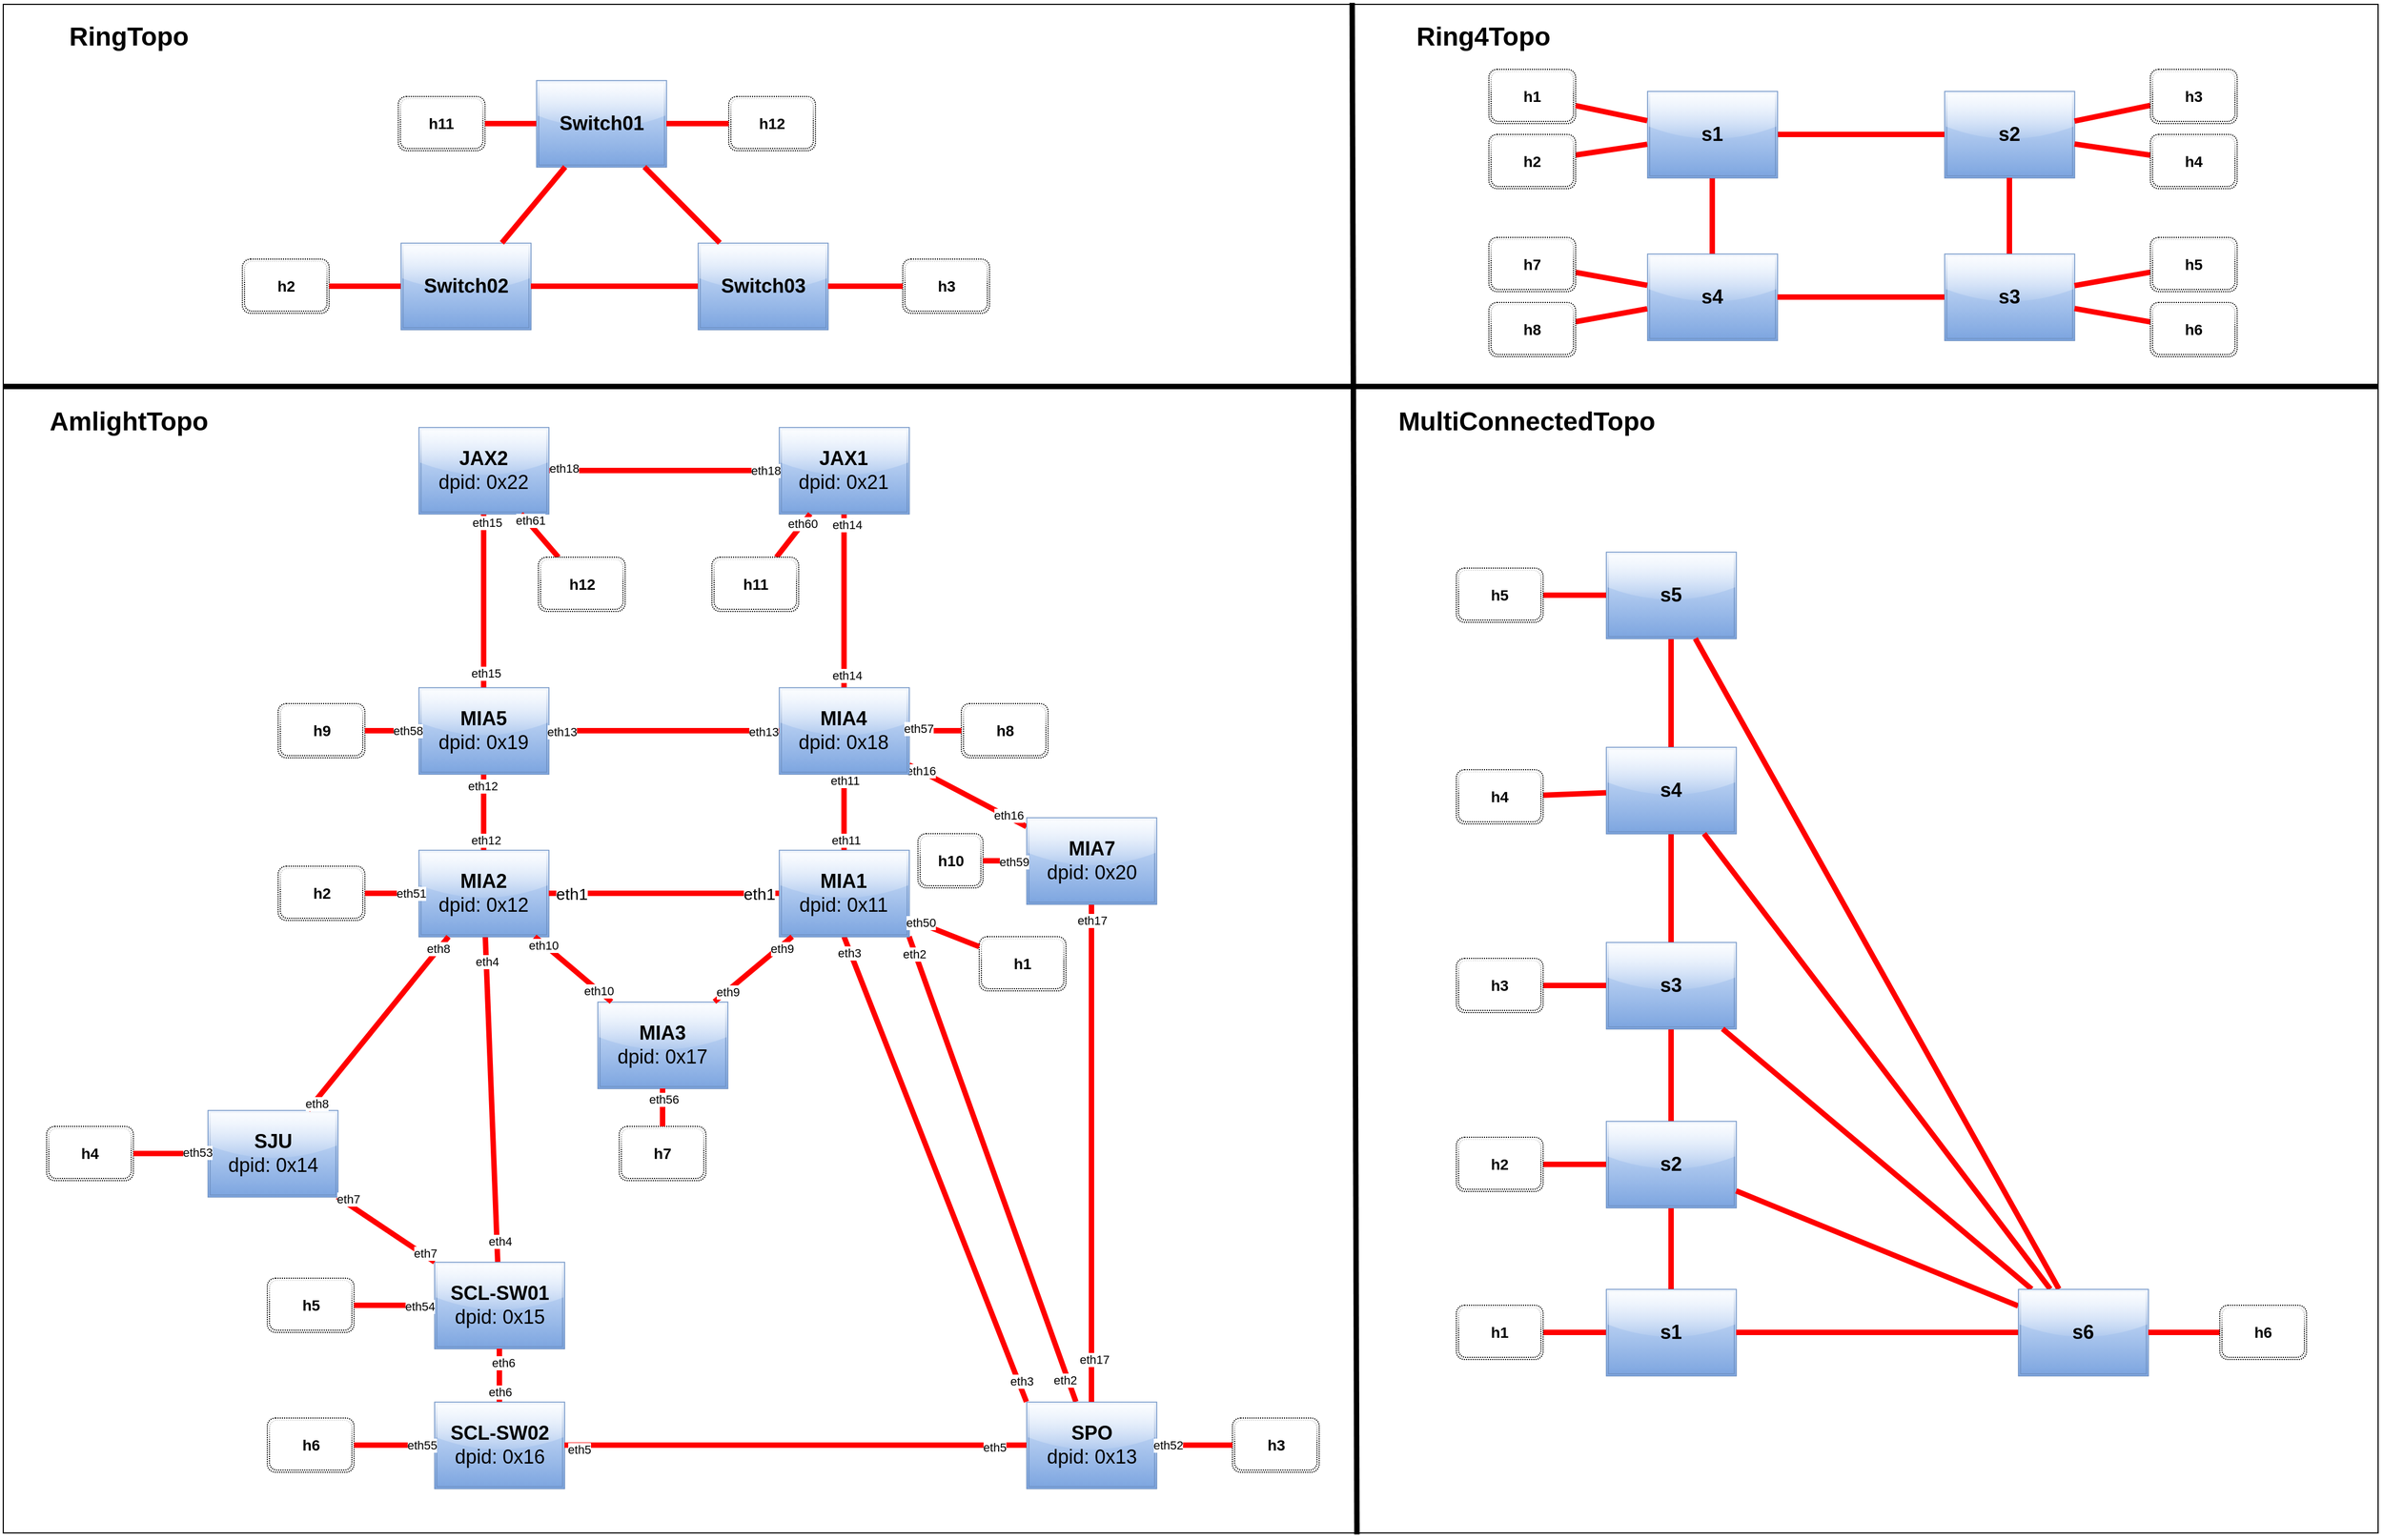 <mxfile version="13.2.2" type="device"><diagram id="yiEU9Aq1MFlGdZVfDT9R" name="Page-1"><mxGraphModel dx="2765" dy="793" grid="1" gridSize="10" guides="1" tooltips="1" connect="1" arrows="1" fold="1" page="1" pageScale="1" pageWidth="1100" pageHeight="850" math="0" shadow="0"><root><mxCell id="0"/><mxCell id="1" parent="0"/><mxCell id="sV07uIe3-8ZAtdCj1GWM-1" value="" style="rounded=0;whiteSpace=wrap;html=1;" vertex="1" parent="1"><mxGeometry x="280" y="1720" width="2190" height="1410" as="geometry"/></mxCell><mxCell id="sV07uIe3-8ZAtdCj1GWM-2" value="&lt;b&gt;&lt;font style=&quot;font-size: 18px&quot;&gt;Switch02&lt;/font&gt;&lt;/b&gt;" style="shape=ext;double=1;whiteSpace=wrap;html=1;aspect=fixed;rounded=0;shadow=0;glass=1;comic=0;fontSize=12;strokeWidth=0.7;fillColor=#dae8fc;labelBackgroundColor=none;spacingTop=0.02;spacingLeft=0.02;spacingBottom=0.02;spacingRight=0.02;strokeColor=#6c8ebf;gradientColor=#7ea6e0;" vertex="1" parent="1"><mxGeometry x="646.5" y="1940" width="120" height="80" as="geometry"/></mxCell><mxCell id="sV07uIe3-8ZAtdCj1GWM-3" value="&lt;b&gt;&lt;font style=&quot;font-size: 18px&quot;&gt;Switch03&lt;/font&gt;&lt;/b&gt;" style="shape=ext;double=1;whiteSpace=wrap;html=1;aspect=fixed;rounded=0;shadow=0;glass=1;comic=0;fontSize=12;strokeWidth=0.7;fillColor=#dae8fc;labelBackgroundColor=none;spacingTop=0.02;spacingLeft=0.02;spacingBottom=0.02;spacingRight=0.02;strokeColor=#6c8ebf;gradientColor=#7ea6e0;" vertex="1" parent="1"><mxGeometry x="920.5" y="1940" width="120" height="80" as="geometry"/></mxCell><mxCell id="sV07uIe3-8ZAtdCj1GWM-4" style="edgeStyle=none;rounded=0;orthogonalLoop=1;jettySize=auto;html=1;endArrow=none;endFill=0;strokeColor=#FF0000;strokeWidth=5;" edge="1" parent="1" source="sV07uIe3-8ZAtdCj1GWM-3" target="sV07uIe3-8ZAtdCj1GWM-2"><mxGeometry relative="1" as="geometry"><mxPoint x="860.5" y="2019" as="sourcePoint"/><mxPoint x="570.5" y="2019" as="targetPoint"/></mxGeometry></mxCell><mxCell id="sV07uIe3-8ZAtdCj1GWM-5" value="&lt;b&gt;&lt;font style=&quot;font-size: 18px&quot;&gt;Switch01&lt;/font&gt;&lt;/b&gt;" style="shape=ext;double=1;whiteSpace=wrap;html=1;aspect=fixed;rounded=0;shadow=0;glass=1;comic=0;fontSize=12;strokeWidth=0.7;fillColor=#dae8fc;labelBackgroundColor=none;spacingTop=0.02;spacingLeft=0.02;spacingBottom=0.02;spacingRight=0.02;strokeColor=#6c8ebf;gradientColor=#7ea6e0;" vertex="1" parent="1"><mxGeometry x="771.5" y="1790" width="120" height="80" as="geometry"/></mxCell><mxCell id="sV07uIe3-8ZAtdCj1GWM-6" style="edgeStyle=none;rounded=0;orthogonalLoop=1;jettySize=auto;html=1;endArrow=none;endFill=0;strokeColor=#FF0000;strokeWidth=5;" edge="1" parent="1" source="sV07uIe3-8ZAtdCj1GWM-3" target="sV07uIe3-8ZAtdCj1GWM-5"><mxGeometry relative="1" as="geometry"><mxPoint x="1205" y="2198" as="sourcePoint"/><mxPoint x="1065" y="2198" as="targetPoint"/></mxGeometry></mxCell><mxCell id="sV07uIe3-8ZAtdCj1GWM-7" style="edgeStyle=none;rounded=0;orthogonalLoop=1;jettySize=auto;html=1;endArrow=none;endFill=0;strokeColor=#FF0000;strokeWidth=5;" edge="1" parent="1" source="sV07uIe3-8ZAtdCj1GWM-2" target="sV07uIe3-8ZAtdCj1GWM-5"><mxGeometry relative="1" as="geometry"><mxPoint x="1000.399" y="2040" as="sourcePoint"/><mxPoint x="1000.101" y="2158" as="targetPoint"/></mxGeometry></mxCell><mxCell id="sV07uIe3-8ZAtdCj1GWM-8" value="&lt;b&gt;&lt;font style=&quot;font-size: 14px&quot;&gt;h2&lt;/font&gt;&lt;/b&gt;" style="shape=ext;double=1;rounded=1;whiteSpace=wrap;html=1;shadow=0;glass=1;dashed=1;dashPattern=1 1;comic=0;gradientColor=#ffffff;fontSize=11;" vertex="1" parent="1"><mxGeometry x="500.5" y="1955" width="80" height="50" as="geometry"/></mxCell><mxCell id="sV07uIe3-8ZAtdCj1GWM-9" style="edgeStyle=none;rounded=0;orthogonalLoop=1;jettySize=auto;html=1;endArrow=none;endFill=0;strokeColor=#FF0000;strokeWidth=5;" edge="1" parent="1" source="sV07uIe3-8ZAtdCj1GWM-8" target="sV07uIe3-8ZAtdCj1GWM-2"><mxGeometry relative="1" as="geometry"><mxPoint x="930.5" y="1990" as="sourcePoint"/><mxPoint x="776.5" y="1990" as="targetPoint"/></mxGeometry></mxCell><mxCell id="sV07uIe3-8ZAtdCj1GWM-10" value="&lt;b&gt;&lt;font style=&quot;font-size: 14px&quot;&gt;h3&lt;/font&gt;&lt;/b&gt;" style="shape=ext;double=1;rounded=1;whiteSpace=wrap;html=1;shadow=0;glass=1;dashed=1;dashPattern=1 1;comic=0;gradientColor=#ffffff;fontSize=11;" vertex="1" parent="1"><mxGeometry x="1109.5" y="1955" width="80" height="50" as="geometry"/></mxCell><mxCell id="sV07uIe3-8ZAtdCj1GWM-11" style="edgeStyle=none;rounded=0;orthogonalLoop=1;jettySize=auto;html=1;endArrow=none;endFill=0;strokeColor=#FF0000;strokeWidth=5;" edge="1" parent="1" source="sV07uIe3-8ZAtdCj1GWM-10" target="sV07uIe3-8ZAtdCj1GWM-3"><mxGeometry relative="1" as="geometry"><mxPoint x="1539.5" y="1990" as="sourcePoint"/><mxPoint x="1255.5" y="1980" as="targetPoint"/></mxGeometry></mxCell><mxCell id="sV07uIe3-8ZAtdCj1GWM-12" value="&lt;b&gt;&lt;font style=&quot;font-size: 14px&quot;&gt;h12&lt;/font&gt;&lt;/b&gt;" style="shape=ext;double=1;rounded=1;whiteSpace=wrap;html=1;shadow=0;glass=1;dashed=1;dashPattern=1 1;comic=0;gradientColor=#ffffff;fontSize=11;" vertex="1" parent="1"><mxGeometry x="949" y="1805" width="80" height="50" as="geometry"/></mxCell><mxCell id="sV07uIe3-8ZAtdCj1GWM-13" style="edgeStyle=none;rounded=0;orthogonalLoop=1;jettySize=auto;html=1;endArrow=none;endFill=0;strokeColor=#FF0000;strokeWidth=5;" edge="1" parent="1" source="sV07uIe3-8ZAtdCj1GWM-12" target="sV07uIe3-8ZAtdCj1GWM-5"><mxGeometry relative="1" as="geometry"><mxPoint x="1419.5" y="1840" as="sourcePoint"/><mxPoint x="920.5" y="1830" as="targetPoint"/></mxGeometry></mxCell><mxCell id="sV07uIe3-8ZAtdCj1GWM-14" value="&lt;b&gt;&lt;font style=&quot;font-size: 14px&quot;&gt;h11&lt;/font&gt;&lt;/b&gt;" style="shape=ext;double=1;rounded=1;whiteSpace=wrap;html=1;shadow=0;glass=1;dashed=1;dashPattern=1 1;comic=0;gradientColor=#ffffff;fontSize=11;" vertex="1" parent="1"><mxGeometry x="644.25" y="1805" width="80" height="50" as="geometry"/></mxCell><mxCell id="sV07uIe3-8ZAtdCj1GWM-15" style="edgeStyle=none;rounded=0;orthogonalLoop=1;jettySize=auto;html=1;endArrow=none;endFill=0;strokeColor=#FF0000;strokeWidth=5;" edge="1" parent="1" source="sV07uIe3-8ZAtdCj1GWM-14" target="sV07uIe3-8ZAtdCj1GWM-5"><mxGeometry relative="1" as="geometry"><mxPoint x="1114.75" y="1840" as="sourcePoint"/><mxPoint x="586.75" y="1830" as="targetPoint"/></mxGeometry></mxCell><mxCell id="sV07uIe3-8ZAtdCj1GWM-16" style="edgeStyle=none;rounded=0;orthogonalLoop=1;jettySize=auto;html=1;endArrow=none;endFill=0;strokeColor=#FF0000;strokeWidth=5;" edge="1" parent="1" source="sV07uIe3-8ZAtdCj1GWM-19" target="sV07uIe3-8ZAtdCj1GWM-41"><mxGeometry relative="1" as="geometry"/></mxCell><mxCell id="sV07uIe3-8ZAtdCj1GWM-17" value="eth4" style="edgeLabel;html=1;align=center;verticalAlign=middle;resizable=0;points=[];" vertex="1" connectable="0" parent="sV07uIe3-8ZAtdCj1GWM-16"><mxGeometry x="-0.847" relative="1" as="geometry"><mxPoint as="offset"/></mxGeometry></mxCell><mxCell id="sV07uIe3-8ZAtdCj1GWM-18" value="eth4" style="edgeLabel;html=1;align=center;verticalAlign=middle;resizable=0;points=[];" vertex="1" connectable="0" parent="sV07uIe3-8ZAtdCj1GWM-16"><mxGeometry x="0.876" y="2" relative="1" as="geometry"><mxPoint as="offset"/></mxGeometry></mxCell><mxCell id="sV07uIe3-8ZAtdCj1GWM-19" value="&lt;font style=&quot;font-size: 18px&quot;&gt;&lt;b&gt;MIA2&lt;/b&gt;&lt;br&gt;dpid: 0x12&lt;br&gt;&lt;/font&gt;" style="shape=ext;double=1;whiteSpace=wrap;html=1;aspect=fixed;rounded=0;shadow=0;glass=1;comic=0;fontSize=12;strokeWidth=0.7;fillColor=#dae8fc;labelBackgroundColor=none;spacingTop=0.02;spacingLeft=0.02;spacingBottom=0.02;spacingRight=0.02;strokeColor=#6c8ebf;gradientColor=#7ea6e0;" vertex="1" parent="1"><mxGeometry x="663" y="2500" width="120" height="80" as="geometry"/></mxCell><mxCell id="sV07uIe3-8ZAtdCj1GWM-20" style="edgeStyle=none;rounded=0;orthogonalLoop=1;jettySize=auto;html=1;endArrow=none;endFill=0;strokeColor=#FF0000;strokeWidth=5;exitX=1;exitY=1;exitDx=0;exitDy=0;" edge="1" parent="1" source="sV07uIe3-8ZAtdCj1GWM-26" target="sV07uIe3-8ZAtdCj1GWM-36"><mxGeometry relative="1" as="geometry"/></mxCell><mxCell id="sV07uIe3-8ZAtdCj1GWM-21" value="eth2" style="edgeLabel;html=1;align=center;verticalAlign=middle;resizable=0;points=[];" vertex="1" connectable="0" parent="sV07uIe3-8ZAtdCj1GWM-20"><mxGeometry x="-0.934" y="-1" relative="1" as="geometry"><mxPoint y="1" as="offset"/></mxGeometry></mxCell><mxCell id="sV07uIe3-8ZAtdCj1GWM-22" value="eth2" style="edgeLabel;html=1;align=center;verticalAlign=middle;resizable=0;points=[];" vertex="1" connectable="0" parent="sV07uIe3-8ZAtdCj1GWM-20"><mxGeometry x="0.904" y="-3" relative="1" as="geometry"><mxPoint y="-1" as="offset"/></mxGeometry></mxCell><mxCell id="sV07uIe3-8ZAtdCj1GWM-23" style="edgeStyle=none;rounded=0;orthogonalLoop=1;jettySize=auto;html=1;entryX=0;entryY=0;entryDx=0;entryDy=0;endArrow=none;endFill=0;strokeColor=#FF0000;strokeWidth=5;exitX=0.5;exitY=1;exitDx=0;exitDy=0;" edge="1" parent="1" source="sV07uIe3-8ZAtdCj1GWM-26" target="sV07uIe3-8ZAtdCj1GWM-36"><mxGeometry relative="1" as="geometry"/></mxCell><mxCell id="sV07uIe3-8ZAtdCj1GWM-24" value="eth3" style="edgeLabel;html=1;align=center;verticalAlign=middle;resizable=0;points=[];" vertex="1" connectable="0" parent="sV07uIe3-8ZAtdCj1GWM-23"><mxGeometry x="-0.933" y="-1" relative="1" as="geometry"><mxPoint as="offset"/></mxGeometry></mxCell><mxCell id="sV07uIe3-8ZAtdCj1GWM-25" value="eth3" style="edgeLabel;html=1;align=center;verticalAlign=middle;resizable=0;points=[];" vertex="1" connectable="0" parent="sV07uIe3-8ZAtdCj1GWM-23"><mxGeometry x="0.921" y="2" relative="1" as="geometry"><mxPoint y="-1" as="offset"/></mxGeometry></mxCell><mxCell id="sV07uIe3-8ZAtdCj1GWM-26" value="&lt;font style=&quot;font-size: 18px&quot;&gt;&lt;b&gt;MIA1&lt;/b&gt;&lt;br&gt;dpid: 0x11&lt;br&gt;&lt;/font&gt;" style="shape=ext;double=1;whiteSpace=wrap;html=1;aspect=fixed;rounded=0;shadow=0;glass=1;comic=0;fontSize=12;strokeWidth=0.7;fillColor=#dae8fc;labelBackgroundColor=none;spacingTop=0.02;spacingLeft=0.02;spacingBottom=0.02;spacingRight=0.02;strokeColor=#6c8ebf;gradientColor=#7ea6e0;" vertex="1" parent="1"><mxGeometry x="995.33" y="2500" width="120" height="80" as="geometry"/></mxCell><mxCell id="sV07uIe3-8ZAtdCj1GWM-27" style="edgeStyle=none;rounded=0;orthogonalLoop=1;jettySize=auto;html=1;endArrow=none;endFill=0;strokeColor=#FF0000;strokeWidth=5;" edge="1" parent="1" source="sV07uIe3-8ZAtdCj1GWM-26" target="sV07uIe3-8ZAtdCj1GWM-19"><mxGeometry relative="1" as="geometry"><mxPoint x="825.5" y="2669" as="sourcePoint"/><mxPoint x="535.5" y="2669" as="targetPoint"/></mxGeometry></mxCell><mxCell id="sV07uIe3-8ZAtdCj1GWM-28" value="&lt;font style=&quot;font-size: 15px&quot;&gt;eth1&lt;/font&gt;" style="edgeLabel;html=1;align=center;verticalAlign=middle;resizable=0;points=[];" vertex="1" connectable="0" parent="sV07uIe3-8ZAtdCj1GWM-27"><mxGeometry x="-0.823" relative="1" as="geometry"><mxPoint as="offset"/></mxGeometry></mxCell><mxCell id="sV07uIe3-8ZAtdCj1GWM-29" value="&lt;font style=&quot;font-size: 15px&quot;&gt;eth1&lt;/font&gt;" style="edgeLabel;html=1;align=center;verticalAlign=middle;resizable=0;points=[];" vertex="1" connectable="0" parent="sV07uIe3-8ZAtdCj1GWM-27"><mxGeometry x="0.81" relative="1" as="geometry"><mxPoint as="offset"/></mxGeometry></mxCell><mxCell id="sV07uIe3-8ZAtdCj1GWM-30" value="&lt;b&gt;&lt;font style=&quot;font-size: 14px&quot;&gt;h2&lt;/font&gt;&lt;/b&gt;" style="shape=ext;double=1;rounded=1;whiteSpace=wrap;html=1;shadow=0;glass=1;dashed=1;dashPattern=1 1;comic=0;gradientColor=#ffffff;fontSize=11;" vertex="1" parent="1"><mxGeometry x="533.5" y="2515" width="80" height="50" as="geometry"/></mxCell><mxCell id="sV07uIe3-8ZAtdCj1GWM-31" style="edgeStyle=none;rounded=0;orthogonalLoop=1;jettySize=auto;html=1;endArrow=none;endFill=0;strokeColor=#FF0000;strokeWidth=5;" edge="1" parent="1" source="sV07uIe3-8ZAtdCj1GWM-30" target="sV07uIe3-8ZAtdCj1GWM-19"><mxGeometry relative="1" as="geometry"><mxPoint x="895.5" y="2640" as="sourcePoint"/><mxPoint x="741.5" y="2640" as="targetPoint"/></mxGeometry></mxCell><mxCell id="sV07uIe3-8ZAtdCj1GWM-32" value="eth51" style="edgeLabel;html=1;align=center;verticalAlign=middle;resizable=0;points=[];" vertex="1" connectable="0" parent="sV07uIe3-8ZAtdCj1GWM-31"><mxGeometry x="0.714" relative="1" as="geometry"><mxPoint as="offset"/></mxGeometry></mxCell><mxCell id="sV07uIe3-8ZAtdCj1GWM-33" value="&lt;b&gt;&lt;font style=&quot;font-size: 14px&quot;&gt;h1&lt;/font&gt;&lt;/b&gt;" style="shape=ext;double=1;rounded=1;whiteSpace=wrap;html=1;shadow=0;glass=1;dashed=1;dashPattern=1 1;comic=0;gradientColor=#ffffff;fontSize=11;" vertex="1" parent="1"><mxGeometry x="1180" y="2580" width="80" height="50" as="geometry"/></mxCell><mxCell id="sV07uIe3-8ZAtdCj1GWM-34" style="edgeStyle=none;rounded=0;orthogonalLoop=1;jettySize=auto;html=1;endArrow=none;endFill=0;strokeColor=#FF0000;strokeWidth=5;" edge="1" parent="1" source="sV07uIe3-8ZAtdCj1GWM-33" target="sV07uIe3-8ZAtdCj1GWM-26"><mxGeometry relative="1" as="geometry"><mxPoint x="1613" y="2640" as="sourcePoint"/><mxPoint x="1329" y="2630" as="targetPoint"/></mxGeometry></mxCell><mxCell id="sV07uIe3-8ZAtdCj1GWM-35" value="eth50" style="edgeLabel;html=1;align=center;verticalAlign=middle;resizable=0;points=[];" vertex="1" connectable="0" parent="sV07uIe3-8ZAtdCj1GWM-34"><mxGeometry x="0.694" y="-1" relative="1" as="geometry"><mxPoint as="offset"/></mxGeometry></mxCell><mxCell id="sV07uIe3-8ZAtdCj1GWM-36" value="&lt;b&gt;&lt;font style=&quot;font-size: 18px&quot;&gt;SPO&lt;br&gt;&lt;/font&gt;&lt;/b&gt;&lt;span style=&quot;font-size: 18px&quot;&gt;dpid: 0x13&lt;/span&gt;&lt;b&gt;&lt;font style=&quot;font-size: 18px&quot;&gt;&lt;br&gt;&lt;/font&gt;&lt;/b&gt;" style="shape=ext;double=1;whiteSpace=wrap;html=1;aspect=fixed;rounded=0;shadow=0;glass=1;comic=0;fontSize=12;strokeWidth=0.7;fillColor=#dae8fc;labelBackgroundColor=none;spacingTop=0.02;spacingLeft=0.02;spacingBottom=0.02;spacingRight=0.02;strokeColor=#6c8ebf;gradientColor=#7ea6e0;" vertex="1" parent="1"><mxGeometry x="1223.5" y="3009" width="120" height="80" as="geometry"/></mxCell><mxCell id="sV07uIe3-8ZAtdCj1GWM-37" style="edgeStyle=none;rounded=0;orthogonalLoop=1;jettySize=auto;html=1;endArrow=none;endFill=0;strokeColor=#FF0000;strokeWidth=5;" edge="1" parent="1" source="sV07uIe3-8ZAtdCj1GWM-97" target="sV07uIe3-8ZAtdCj1GWM-36"><mxGeometry relative="1" as="geometry"><mxPoint x="1038.471" y="2680" as="sourcePoint"/><mxPoint x="981.029" y="2770" as="targetPoint"/></mxGeometry></mxCell><mxCell id="sV07uIe3-8ZAtdCj1GWM-38" value="eth17" style="edgeLabel;html=1;align=center;verticalAlign=middle;resizable=0;points=[];" vertex="1" connectable="0" parent="sV07uIe3-8ZAtdCj1GWM-37"><mxGeometry x="-0.937" relative="1" as="geometry"><mxPoint as="offset"/></mxGeometry></mxCell><mxCell id="sV07uIe3-8ZAtdCj1GWM-39" value="eth17" style="edgeLabel;html=1;align=center;verticalAlign=middle;resizable=0;points=[];" vertex="1" connectable="0" parent="sV07uIe3-8ZAtdCj1GWM-37"><mxGeometry x="0.9" y="2" relative="1" as="geometry"><mxPoint y="-15.83" as="offset"/></mxGeometry></mxCell><mxCell id="sV07uIe3-8ZAtdCj1GWM-40" value="&lt;b&gt;&lt;font style=&quot;font-size: 18px&quot;&gt;SCL-SW02&lt;/font&gt;&lt;/b&gt;&lt;span style=&quot;color: rgba(0 , 0 , 0 , 0) ; font-family: monospace ; font-size: 0px&quot;&gt;%3CmxGraphModel%3E%3Croot%3E%3CmxCell%20id%3D%220%22%2F%3E%3CmxCell%20id%3D%221%22%20parent%3D%220%22%2F%3E%3CmxCell%20id%3D%222%22%20value%3D%22%26lt%3Bb%26gt%3B%26lt%3Bfont%20style%3D%26quot%3Bfont-size%3A%2018px%26quot%3B%26gt%3BSPO%26lt%3B%2Ffont%26gt%3B%26lt%3B%2Fb%26gt%3B%22%20style%3D%22shape%3Dext%3Bdouble%3D1%3BwhiteSpace%3Dwrap%3Bhtml%3D1%3Baspect%3Dfixed%3Brounded%3D0%3Bshadow%3D0%3Bglass%3D1%3Bcomic%3D0%3BfontSize%3D12%3BstrokeWidth%3D0.7%3BfillColor%3D%23dae8fc%3BlabelBackgroundColor%3Dnone%3BspacingTop%3D0.02%3BspacingLeft%3D0.02%3BspacingBottom%3D0.02%3BspacingRight%3D0.02%3BstrokeColor%3D%236c8ebf%3BgradientColor%3D%237ea6e0%3B%22%20vertex%3D%221%22%20parent%3D%221%22%3E%3CmxGeometry%20x%3D%221183%22%20y%3D%222420%22%20width%3D%22120%22%20height%3D%2280%22%20as%3D%22geometry%22%2F%3E%3C%2FmxCell%3E%3C%2Froot%3E%3C%2FmxGraphModel%3E&lt;br&gt;&lt;/span&gt;&lt;span style=&quot;font-size: 18px&quot;&gt;dpid: 0x16&lt;/span&gt;&lt;span style=&quot;color: rgba(0 , 0 , 0 , 0) ; font-family: monospace ; font-size: 0px&quot;&gt;&lt;br&gt;&lt;/span&gt;" style="shape=ext;double=1;whiteSpace=wrap;html=1;aspect=fixed;rounded=0;shadow=0;glass=1;comic=0;fontSize=12;strokeWidth=0.7;fillColor=#dae8fc;labelBackgroundColor=none;spacingTop=0.02;spacingLeft=0.02;spacingBottom=0.02;spacingRight=0.02;strokeColor=#6c8ebf;gradientColor=#7ea6e0;" vertex="1" parent="1"><mxGeometry x="677.5" y="3009" width="120" height="80" as="geometry"/></mxCell><mxCell id="sV07uIe3-8ZAtdCj1GWM-41" value="&lt;b&gt;&lt;font style=&quot;font-size: 18px&quot;&gt;SCL-SW01&lt;/font&gt;&lt;/b&gt;&lt;span style=&quot;color: rgba(0 , 0 , 0 , 0) ; font-family: monospace ; font-size: 0px&quot;&gt;%3CmxGraphModel%3E%3Croot%3E%3CmxCell%20id%3D%220%22%2F%3E%3CmxCell%20id%3D%221%22%20parent%3D%220%22%2F%3E%3CmxCell%20id%3D%222%22%20value%3D%22%26lt%3Bb%26gt%3B%26lt%3Bfont%20style%3D%26quot%3Bfont-size%3A%2018px%26quot%3B%26gt%3BSPO%26lt%3B%2Ffont%26gt%3B%26lt%3B%2Fb%26gt%3B%22%20style%3D%22shape%3Dext%3Bdouble%3D1%3BwhiteSpace%3Dwrap%3Bhtml%3D1%3Baspect%3Dfixed%3Brounded%3D0%3Bshadow%3D0%3Bglass%3D1%3Bcomic%3D0%3BfontSize%3D12%3BstrokeWidth%3D0.7%3BfillColor%3D%23dae8fc%3BlabelBackgroundColor%3Dnone%3BspacingTop%3D0.02%3BspacingLeft%3D0.02%3BspacingBottom%3D0.02%3BspacingRight%3D0.02%3BstrokeColor%3D%236c8ebf%3BgradientColor%3D%237ea6e0%3B%22%20vertex%3D%221%22%20parent%3D%221%22%3E%3CmxGeometry%20x%3D%221183%22%20y%3D%222420%22%20width%3D%22120%22%20height%3D%2280%22%20as%3D%22geometry%22%2F%3E%3C%2FmxCell%3E%3C%2Froot%3E%3C%2FmxGraphModel%32&lt;br&gt;&lt;/span&gt;&lt;span style=&quot;font-size: 18px&quot;&gt;dpid: 0x15&lt;/span&gt;&lt;span style=&quot;color: rgba(0 , 0 , 0 , 0) ; font-family: monospace ; font-size: 0px&quot;&gt;)&lt;br&gt;&lt;/span&gt;" style="shape=ext;double=1;whiteSpace=wrap;html=1;aspect=fixed;rounded=0;shadow=0;glass=1;comic=0;fontSize=12;strokeWidth=0.7;fillColor=#dae8fc;labelBackgroundColor=none;spacingTop=0.02;spacingLeft=0.02;spacingBottom=0.02;spacingRight=0.02;strokeColor=#6c8ebf;gradientColor=#7ea6e0;" vertex="1" parent="1"><mxGeometry x="677.5" y="2880" width="120" height="80" as="geometry"/></mxCell><mxCell id="sV07uIe3-8ZAtdCj1GWM-42" style="edgeStyle=none;rounded=0;orthogonalLoop=1;jettySize=auto;html=1;endArrow=none;endFill=0;strokeColor=#FF0000;strokeWidth=5;" edge="1" parent="1" source="sV07uIe3-8ZAtdCj1GWM-40" target="sV07uIe3-8ZAtdCj1GWM-36"><mxGeometry relative="1" as="geometry"><mxPoint x="1076.051" y="2640" as="sourcePoint"/><mxPoint x="1217.949" y="2881" as="targetPoint"/></mxGeometry></mxCell><mxCell id="sV07uIe3-8ZAtdCj1GWM-43" value="eth5" style="edgeLabel;html=1;align=center;verticalAlign=middle;resizable=0;points=[];" vertex="1" connectable="0" parent="sV07uIe3-8ZAtdCj1GWM-42"><mxGeometry x="-0.933" y="-4" relative="1" as="geometry"><mxPoint x="-1" as="offset"/></mxGeometry></mxCell><mxCell id="sV07uIe3-8ZAtdCj1GWM-44" value="eth5" style="edgeLabel;html=1;align=center;verticalAlign=middle;resizable=0;points=[];" vertex="1" connectable="0" parent="sV07uIe3-8ZAtdCj1GWM-42"><mxGeometry x="0.867" y="-2" relative="1" as="geometry"><mxPoint x="-1" as="offset"/></mxGeometry></mxCell><mxCell id="sV07uIe3-8ZAtdCj1GWM-45" value="eth6" style="edgeStyle=none;rounded=0;orthogonalLoop=1;jettySize=auto;html=1;endArrow=none;endFill=0;strokeColor=#FF0000;strokeWidth=5;" edge="1" parent="1" source="sV07uIe3-8ZAtdCj1GWM-40" target="sV07uIe3-8ZAtdCj1GWM-41"><mxGeometry x="-0.633" relative="1" as="geometry"><mxPoint x="807.5" y="3042.239" as="sourcePoint"/><mxPoint x="1181.5" y="2937.761" as="targetPoint"/><mxPoint as="offset"/></mxGeometry></mxCell><mxCell id="sV07uIe3-8ZAtdCj1GWM-46" value="eth6" style="edgeLabel;html=1;align=center;verticalAlign=middle;resizable=0;points=[];" vertex="1" connectable="0" parent="sV07uIe3-8ZAtdCj1GWM-45"><mxGeometry x="0.537" y="-3" relative="1" as="geometry"><mxPoint y="1" as="offset"/></mxGeometry></mxCell><mxCell id="sV07uIe3-8ZAtdCj1GWM-47" value="&lt;span style=&quot;font-size: 18px&quot;&gt;&lt;b&gt;SJU&lt;br&gt;&lt;/b&gt;&lt;/span&gt;&lt;span style=&quot;font-size: 18px&quot;&gt;dpid: 0x14&lt;/span&gt;&lt;span style=&quot;font-size: 18px&quot;&gt;&lt;b&gt;&lt;br&gt;&lt;/b&gt;&lt;/span&gt;" style="shape=ext;double=1;whiteSpace=wrap;html=1;aspect=fixed;rounded=0;shadow=0;glass=1;comic=0;fontSize=12;strokeWidth=0.7;fillColor=#dae8fc;labelBackgroundColor=none;spacingTop=0.02;spacingLeft=0.02;spacingBottom=0.02;spacingRight=0.02;strokeColor=#6c8ebf;gradientColor=#7ea6e0;" vertex="1" parent="1"><mxGeometry x="468.5" y="2740" width="120" height="80" as="geometry"/></mxCell><mxCell id="sV07uIe3-8ZAtdCj1GWM-48" style="edgeStyle=none;rounded=0;orthogonalLoop=1;jettySize=auto;html=1;endArrow=none;endFill=0;strokeColor=#FF0000;strokeWidth=5;" edge="1" parent="1" source="sV07uIe3-8ZAtdCj1GWM-41" target="sV07uIe3-8ZAtdCj1GWM-47"><mxGeometry relative="1" as="geometry"><mxPoint x="747.5" y="3019.0" as="sourcePoint"/><mxPoint x="747.5" y="2970" as="targetPoint"/></mxGeometry></mxCell><mxCell id="sV07uIe3-8ZAtdCj1GWM-49" value="eth7" style="edgeLabel;html=1;align=center;verticalAlign=middle;resizable=0;points=[];" vertex="1" connectable="0" parent="sV07uIe3-8ZAtdCj1GWM-48"><mxGeometry x="-0.779" y="-2" relative="1" as="geometry"><mxPoint as="offset"/></mxGeometry></mxCell><mxCell id="sV07uIe3-8ZAtdCj1GWM-50" value="eth7" style="edgeLabel;html=1;align=center;verticalAlign=middle;resizable=0;points=[];" vertex="1" connectable="0" parent="sV07uIe3-8ZAtdCj1GWM-48"><mxGeometry x="0.837" y="-4" relative="1" as="geometry"><mxPoint as="offset"/></mxGeometry></mxCell><mxCell id="sV07uIe3-8ZAtdCj1GWM-51" style="edgeStyle=none;rounded=0;orthogonalLoop=1;jettySize=auto;html=1;endArrow=none;endFill=0;strokeColor=#FF0000;strokeWidth=5;" edge="1" parent="1" source="sV07uIe3-8ZAtdCj1GWM-47" target="sV07uIe3-8ZAtdCj1GWM-19"><mxGeometry relative="1" as="geometry"><mxPoint x="769" y="3069.0" as="sourcePoint"/><mxPoint x="769" y="3020" as="targetPoint"/></mxGeometry></mxCell><mxCell id="sV07uIe3-8ZAtdCj1GWM-52" value="eth8" style="edgeLabel;html=1;align=center;verticalAlign=middle;resizable=0;points=[];" vertex="1" connectable="0" parent="sV07uIe3-8ZAtdCj1GWM-51"><mxGeometry x="-0.904" y="-2" relative="1" as="geometry"><mxPoint as="offset"/></mxGeometry></mxCell><mxCell id="sV07uIe3-8ZAtdCj1GWM-53" value="eth8" style="edgeLabel;html=1;align=center;verticalAlign=middle;resizable=0;points=[];" vertex="1" connectable="0" parent="sV07uIe3-8ZAtdCj1GWM-51"><mxGeometry x="0.86" y="1" relative="1" as="geometry"><mxPoint as="offset"/></mxGeometry></mxCell><mxCell id="sV07uIe3-8ZAtdCj1GWM-54" value="&lt;b&gt;&lt;font style=&quot;font-size: 18px&quot;&gt;MIA3&lt;br&gt;&lt;/font&gt;&lt;/b&gt;&lt;span style=&quot;font-size: 18px&quot;&gt;dpid: 0x17&lt;/span&gt;&lt;b&gt;&lt;font style=&quot;font-size: 18px&quot;&gt;&lt;br&gt;&lt;/font&gt;&lt;/b&gt;" style="shape=ext;double=1;whiteSpace=wrap;html=1;aspect=fixed;rounded=0;shadow=0;glass=1;comic=0;fontSize=12;strokeWidth=0.7;fillColor=#dae8fc;labelBackgroundColor=none;spacingTop=0.02;spacingLeft=0.02;spacingBottom=0.02;spacingRight=0.02;strokeColor=#6c8ebf;gradientColor=#7ea6e0;" vertex="1" parent="1"><mxGeometry x="828" y="2640" width="120" height="80" as="geometry"/></mxCell><mxCell id="sV07uIe3-8ZAtdCj1GWM-55" style="edgeStyle=none;rounded=0;orthogonalLoop=1;jettySize=auto;html=1;endArrow=none;endFill=0;strokeColor=#FF0000;strokeWidth=5;" edge="1" parent="1" source="sV07uIe3-8ZAtdCj1GWM-54" target="sV07uIe3-8ZAtdCj1GWM-19"><mxGeometry relative="1" as="geometry"><mxPoint x="1004.0" y="2640" as="sourcePoint"/><mxPoint x="810" y="2640" as="targetPoint"/></mxGeometry></mxCell><mxCell id="sV07uIe3-8ZAtdCj1GWM-56" value="eth10" style="edgeLabel;html=1;align=center;verticalAlign=middle;resizable=0;points=[];" vertex="1" connectable="0" parent="sV07uIe3-8ZAtdCj1GWM-55"><mxGeometry x="0.775" y="1" relative="1" as="geometry"><mxPoint as="offset"/></mxGeometry></mxCell><mxCell id="sV07uIe3-8ZAtdCj1GWM-57" value="eth10" style="edgeLabel;html=1;align=center;verticalAlign=middle;resizable=0;points=[];" vertex="1" connectable="0" parent="sV07uIe3-8ZAtdCj1GWM-55"><mxGeometry x="-0.656" relative="1" as="geometry"><mxPoint as="offset"/></mxGeometry></mxCell><mxCell id="sV07uIe3-8ZAtdCj1GWM-58" style="edgeStyle=none;rounded=0;orthogonalLoop=1;jettySize=auto;html=1;endArrow=none;endFill=0;strokeColor=#FF0000;strokeWidth=5;" edge="1" parent="1" source="sV07uIe3-8ZAtdCj1GWM-54" target="sV07uIe3-8ZAtdCj1GWM-26"><mxGeometry relative="1" as="geometry"><mxPoint x="857.857" y="2540" as="sourcePoint"/><mxPoint x="793.143" y="2600" as="targetPoint"/></mxGeometry></mxCell><mxCell id="sV07uIe3-8ZAtdCj1GWM-59" value="eth9" style="edgeLabel;html=1;align=center;verticalAlign=middle;resizable=0;points=[];" vertex="1" connectable="0" parent="sV07uIe3-8ZAtdCj1GWM-58"><mxGeometry x="0.677" y="-2" relative="1" as="geometry"><mxPoint as="offset"/></mxGeometry></mxCell><mxCell id="sV07uIe3-8ZAtdCj1GWM-60" value="eth9" style="edgeLabel;html=1;align=center;verticalAlign=middle;resizable=0;points=[];" vertex="1" connectable="0" parent="sV07uIe3-8ZAtdCj1GWM-58"><mxGeometry x="-0.681" relative="1" as="geometry"><mxPoint as="offset"/></mxGeometry></mxCell><mxCell id="sV07uIe3-8ZAtdCj1GWM-61" value="&lt;b&gt;&lt;font style=&quot;font-size: 14px&quot;&gt;h7&lt;/font&gt;&lt;/b&gt;" style="shape=ext;double=1;rounded=1;whiteSpace=wrap;html=1;shadow=0;glass=1;dashed=1;dashPattern=1 1;comic=0;gradientColor=#ffffff;fontSize=11;" vertex="1" parent="1"><mxGeometry x="848" y="2755" width="80" height="50" as="geometry"/></mxCell><mxCell id="sV07uIe3-8ZAtdCj1GWM-62" style="edgeStyle=none;rounded=0;orthogonalLoop=1;jettySize=auto;html=1;endArrow=none;endFill=0;strokeColor=#FF0000;strokeWidth=5;" edge="1" parent="1" source="sV07uIe3-8ZAtdCj1GWM-61" target="sV07uIe3-8ZAtdCj1GWM-54"><mxGeometry relative="1" as="geometry"><mxPoint x="1193" y="2640" as="sourcePoint"/><mxPoint x="1124.0" y="2640" as="targetPoint"/></mxGeometry></mxCell><mxCell id="sV07uIe3-8ZAtdCj1GWM-63" value="eth56" style="edgeLabel;html=1;align=center;verticalAlign=middle;resizable=0;points=[];" vertex="1" connectable="0" parent="sV07uIe3-8ZAtdCj1GWM-62"><mxGeometry x="0.461" y="-1" relative="1" as="geometry"><mxPoint as="offset"/></mxGeometry></mxCell><mxCell id="sV07uIe3-8ZAtdCj1GWM-64" value="&lt;b&gt;&lt;font style=&quot;font-size: 14px&quot;&gt;h3&lt;/font&gt;&lt;/b&gt;" style="shape=ext;double=1;rounded=1;whiteSpace=wrap;html=1;shadow=0;glass=1;dashed=1;dashPattern=1 1;comic=0;gradientColor=#ffffff;fontSize=11;" vertex="1" parent="1"><mxGeometry x="1413.5" y="3024" width="80" height="50" as="geometry"/></mxCell><mxCell id="sV07uIe3-8ZAtdCj1GWM-65" style="edgeStyle=none;rounded=0;orthogonalLoop=1;jettySize=auto;html=1;endArrow=none;endFill=0;strokeColor=#FF0000;strokeWidth=5;" edge="1" parent="1" source="sV07uIe3-8ZAtdCj1GWM-64" target="sV07uIe3-8ZAtdCj1GWM-36"><mxGeometry relative="1" as="geometry"><mxPoint x="1825" y="3059" as="sourcePoint"/><mxPoint x="1289" y="3073.097" as="targetPoint"/></mxGeometry></mxCell><mxCell id="sV07uIe3-8ZAtdCj1GWM-66" value="eth52" style="edgeLabel;html=1;align=center;verticalAlign=middle;resizable=0;points=[];" vertex="1" connectable="0" parent="sV07uIe3-8ZAtdCj1GWM-65"><mxGeometry x="0.71" relative="1" as="geometry"><mxPoint as="offset"/></mxGeometry></mxCell><mxCell id="sV07uIe3-8ZAtdCj1GWM-67" value="&lt;b&gt;&lt;font style=&quot;font-size: 14px&quot;&gt;h6&lt;/font&gt;&lt;/b&gt;" style="shape=ext;double=1;rounded=1;whiteSpace=wrap;html=1;shadow=0;glass=1;dashed=1;dashPattern=1 1;comic=0;gradientColor=#ffffff;fontSize=11;" vertex="1" parent="1"><mxGeometry x="523.5" y="3024" width="80" height="50" as="geometry"/></mxCell><mxCell id="sV07uIe3-8ZAtdCj1GWM-68" style="edgeStyle=none;rounded=0;orthogonalLoop=1;jettySize=auto;html=1;endArrow=none;endFill=0;strokeColor=#FF0000;strokeWidth=5;" edge="1" parent="1" source="sV07uIe3-8ZAtdCj1GWM-67" target="sV07uIe3-8ZAtdCj1GWM-40"><mxGeometry relative="1" as="geometry"><mxPoint x="978.5" y="3059" as="sourcePoint"/><mxPoint x="479.5" y="3049" as="targetPoint"/></mxGeometry></mxCell><mxCell id="sV07uIe3-8ZAtdCj1GWM-69" value="eth55" style="edgeLabel;html=1;align=center;verticalAlign=middle;resizable=0;points=[];" vertex="1" connectable="0" parent="sV07uIe3-8ZAtdCj1GWM-68"><mxGeometry x="0.679" relative="1" as="geometry"><mxPoint as="offset"/></mxGeometry></mxCell><mxCell id="sV07uIe3-8ZAtdCj1GWM-70" value="&lt;b&gt;&lt;font style=&quot;font-size: 14px&quot;&gt;h5&lt;/font&gt;&lt;/b&gt;" style="shape=ext;double=1;rounded=1;whiteSpace=wrap;html=1;shadow=0;glass=1;dashed=1;dashPattern=1 1;comic=0;gradientColor=#ffffff;fontSize=11;" vertex="1" parent="1"><mxGeometry x="523.5" y="2895" width="80" height="50" as="geometry"/></mxCell><mxCell id="sV07uIe3-8ZAtdCj1GWM-71" style="edgeStyle=none;rounded=0;orthogonalLoop=1;jettySize=auto;html=1;endArrow=none;endFill=0;strokeColor=#FF0000;strokeWidth=5;" edge="1" parent="1" source="sV07uIe3-8ZAtdCj1GWM-70" target="sV07uIe3-8ZAtdCj1GWM-41"><mxGeometry relative="1" as="geometry"><mxPoint x="975.5" y="2930" as="sourcePoint"/><mxPoint x="674.5" y="2914.027" as="targetPoint"/></mxGeometry></mxCell><mxCell id="sV07uIe3-8ZAtdCj1GWM-72" value="eth54" style="edgeLabel;html=1;align=center;verticalAlign=middle;resizable=0;points=[];" vertex="1" connectable="0" parent="sV07uIe3-8ZAtdCj1GWM-71"><mxGeometry x="0.618" y="-1" relative="1" as="geometry"><mxPoint as="offset"/></mxGeometry></mxCell><mxCell id="sV07uIe3-8ZAtdCj1GWM-73" value="&lt;b&gt;&lt;font style=&quot;font-size: 14px&quot;&gt;h4&lt;/font&gt;&lt;/b&gt;" style="shape=ext;double=1;rounded=1;whiteSpace=wrap;html=1;shadow=0;glass=1;dashed=1;dashPattern=1 1;comic=0;gradientColor=#ffffff;fontSize=11;" vertex="1" parent="1"><mxGeometry x="320" y="2755" width="80" height="50" as="geometry"/></mxCell><mxCell id="sV07uIe3-8ZAtdCj1GWM-74" style="edgeStyle=none;rounded=0;orthogonalLoop=1;jettySize=auto;html=1;endArrow=none;endFill=0;strokeColor=#FF0000;strokeWidth=5;" edge="1" parent="1" source="sV07uIe3-8ZAtdCj1GWM-73" target="sV07uIe3-8ZAtdCj1GWM-47"><mxGeometry relative="1" as="geometry"><mxPoint x="747" y="2790" as="sourcePoint"/><mxPoint x="449" y="2780" as="targetPoint"/></mxGeometry></mxCell><mxCell id="sV07uIe3-8ZAtdCj1GWM-75" value="eth53" style="edgeLabel;html=1;align=center;verticalAlign=middle;resizable=0;points=[];" vertex="1" connectable="0" parent="sV07uIe3-8ZAtdCj1GWM-74"><mxGeometry x="0.716" y="1" relative="1" as="geometry"><mxPoint as="offset"/></mxGeometry></mxCell><mxCell id="sV07uIe3-8ZAtdCj1GWM-76" style="edgeStyle=orthogonalEdgeStyle;rounded=0;orthogonalLoop=1;jettySize=auto;html=1;strokeColor=#FF0000;strokeWidth=5;endArrow=none;endFill=0;" edge="1" parent="1" source="sV07uIe3-8ZAtdCj1GWM-79" target="sV07uIe3-8ZAtdCj1GWM-19"><mxGeometry relative="1" as="geometry"/></mxCell><mxCell id="sV07uIe3-8ZAtdCj1GWM-77" value="eth12" style="edgeLabel;html=1;align=center;verticalAlign=middle;resizable=0;points=[];" vertex="1" connectable="0" parent="sV07uIe3-8ZAtdCj1GWM-76"><mxGeometry x="0.748" y="2" relative="1" as="geometry"><mxPoint as="offset"/></mxGeometry></mxCell><mxCell id="sV07uIe3-8ZAtdCj1GWM-78" value="eth12" style="edgeLabel;html=1;align=center;verticalAlign=middle;resizable=0;points=[];" vertex="1" connectable="0" parent="sV07uIe3-8ZAtdCj1GWM-76"><mxGeometry x="-0.681" y="-1" relative="1" as="geometry"><mxPoint as="offset"/></mxGeometry></mxCell><mxCell id="sV07uIe3-8ZAtdCj1GWM-79" value="&lt;font style=&quot;font-size: 18px&quot;&gt;&lt;b&gt;MIA5&lt;/b&gt;&lt;br&gt;dpid: 0x19&lt;br&gt;&lt;/font&gt;" style="shape=ext;double=1;whiteSpace=wrap;html=1;aspect=fixed;rounded=0;shadow=0;glass=1;comic=0;fontSize=12;strokeWidth=0.7;fillColor=#dae8fc;labelBackgroundColor=none;spacingTop=0.02;spacingLeft=0.02;spacingBottom=0.02;spacingRight=0.02;strokeColor=#6c8ebf;gradientColor=#7ea6e0;" vertex="1" parent="1"><mxGeometry x="663" y="2350" width="120" height="80" as="geometry"/></mxCell><mxCell id="sV07uIe3-8ZAtdCj1GWM-80" style="edgeStyle=orthogonalEdgeStyle;rounded=0;orthogonalLoop=1;jettySize=auto;html=1;endArrow=none;endFill=0;strokeColor=#FF0000;strokeWidth=5;" edge="1" parent="1" source="sV07uIe3-8ZAtdCj1GWM-86" target="sV07uIe3-8ZAtdCj1GWM-26"><mxGeometry relative="1" as="geometry"/></mxCell><mxCell id="sV07uIe3-8ZAtdCj1GWM-81" value="eth11" style="edgeLabel;html=1;align=center;verticalAlign=middle;resizable=0;points=[];" vertex="1" connectable="0" parent="sV07uIe3-8ZAtdCj1GWM-80"><mxGeometry x="0.724" y="1" relative="1" as="geometry"><mxPoint as="offset"/></mxGeometry></mxCell><mxCell id="sV07uIe3-8ZAtdCj1GWM-82" value="eth11" style="edgeLabel;html=1;align=center;verticalAlign=middle;resizable=0;points=[];" vertex="1" connectable="0" parent="sV07uIe3-8ZAtdCj1GWM-80"><mxGeometry x="-0.824" relative="1" as="geometry"><mxPoint as="offset"/></mxGeometry></mxCell><mxCell id="sV07uIe3-8ZAtdCj1GWM-83" style="edgeStyle=none;rounded=0;orthogonalLoop=1;jettySize=auto;html=1;endArrow=none;endFill=0;strokeColor=#FF0000;strokeWidth=5;" edge="1" parent="1" source="sV07uIe3-8ZAtdCj1GWM-86" target="sV07uIe3-8ZAtdCj1GWM-97"><mxGeometry relative="1" as="geometry"/></mxCell><mxCell id="sV07uIe3-8ZAtdCj1GWM-84" value="eth16" style="edgeLabel;html=1;align=center;verticalAlign=middle;resizable=0;points=[];" vertex="1" connectable="0" parent="sV07uIe3-8ZAtdCj1GWM-83"><mxGeometry x="-0.811" relative="1" as="geometry"><mxPoint as="offset"/></mxGeometry></mxCell><mxCell id="sV07uIe3-8ZAtdCj1GWM-85" value="eth16" style="edgeLabel;html=1;align=center;verticalAlign=middle;resizable=0;points=[];" vertex="1" connectable="0" parent="sV07uIe3-8ZAtdCj1GWM-83"><mxGeometry x="0.67" y="1" relative="1" as="geometry"><mxPoint x="1" as="offset"/></mxGeometry></mxCell><mxCell id="sV07uIe3-8ZAtdCj1GWM-86" value="&lt;font style=&quot;font-size: 18px&quot;&gt;&lt;b&gt;MIA4&lt;/b&gt;&lt;br&gt;dpid: 0x18&lt;br&gt;&lt;/font&gt;" style="shape=ext;double=1;whiteSpace=wrap;html=1;aspect=fixed;rounded=0;shadow=0;glass=1;comic=0;fontSize=12;strokeWidth=0.7;fillColor=#dae8fc;labelBackgroundColor=none;spacingTop=0.02;spacingLeft=0.02;spacingBottom=0.02;spacingRight=0.02;strokeColor=#6c8ebf;gradientColor=#7ea6e0;" vertex="1" parent="1"><mxGeometry x="995.33" y="2350" width="120" height="80" as="geometry"/></mxCell><mxCell id="sV07uIe3-8ZAtdCj1GWM-87" style="edgeStyle=none;rounded=0;orthogonalLoop=1;jettySize=auto;html=1;endArrow=none;endFill=0;strokeColor=#FF0000;strokeWidth=5;" edge="1" parent="1" source="sV07uIe3-8ZAtdCj1GWM-86" target="sV07uIe3-8ZAtdCj1GWM-79"><mxGeometry relative="1" as="geometry"><mxPoint x="825.5" y="2469" as="sourcePoint"/><mxPoint x="535.5" y="2469" as="targetPoint"/></mxGeometry></mxCell><mxCell id="sV07uIe3-8ZAtdCj1GWM-88" value="eth13" style="edgeLabel;html=1;align=center;verticalAlign=middle;resizable=0;points=[];" vertex="1" connectable="0" parent="sV07uIe3-8ZAtdCj1GWM-87"><mxGeometry x="0.89" y="1" relative="1" as="geometry"><mxPoint as="offset"/></mxGeometry></mxCell><mxCell id="sV07uIe3-8ZAtdCj1GWM-89" value="eth13" style="edgeLabel;html=1;align=center;verticalAlign=middle;resizable=0;points=[];" vertex="1" connectable="0" parent="sV07uIe3-8ZAtdCj1GWM-87"><mxGeometry x="-0.86" y="1" relative="1" as="geometry"><mxPoint as="offset"/></mxGeometry></mxCell><mxCell id="sV07uIe3-8ZAtdCj1GWM-90" style="rounded=0;orthogonalLoop=1;jettySize=auto;html=1;endArrow=none;endFill=0;strokeColor=#FF0000;strokeWidth=5;exitX=0.5;exitY=1;exitDx=0;exitDy=0;" edge="1" parent="1" source="sV07uIe3-8ZAtdCj1GWM-113" target="sV07uIe3-8ZAtdCj1GWM-79"><mxGeometry relative="1" as="geometry"/></mxCell><mxCell id="sV07uIe3-8ZAtdCj1GWM-91" value="eth15" style="edgeLabel;html=1;align=center;verticalAlign=middle;resizable=0;points=[];" vertex="1" connectable="0" parent="sV07uIe3-8ZAtdCj1GWM-90"><mxGeometry x="0.83" y="2" relative="1" as="geometry"><mxPoint as="offset"/></mxGeometry></mxCell><mxCell id="sV07uIe3-8ZAtdCj1GWM-92" value="eth15" style="edgeLabel;html=1;align=center;verticalAlign=middle;resizable=0;points=[];" vertex="1" connectable="0" parent="sV07uIe3-8ZAtdCj1GWM-90"><mxGeometry x="-0.898" y="3" relative="1" as="geometry"><mxPoint as="offset"/></mxGeometry></mxCell><mxCell id="sV07uIe3-8ZAtdCj1GWM-93" style="rounded=0;orthogonalLoop=1;jettySize=auto;html=1;entryX=0.5;entryY=0;entryDx=0;entryDy=0;endArrow=none;endFill=0;strokeColor=#FF0000;strokeWidth=5;" edge="1" parent="1" source="sV07uIe3-8ZAtdCj1GWM-96" target="sV07uIe3-8ZAtdCj1GWM-86"><mxGeometry relative="1" as="geometry"/></mxCell><mxCell id="sV07uIe3-8ZAtdCj1GWM-94" value="eth14" style="edgeLabel;html=1;align=center;verticalAlign=middle;resizable=0;points=[];" vertex="1" connectable="0" parent="sV07uIe3-8ZAtdCj1GWM-93"><mxGeometry x="0.855" y="2" relative="1" as="geometry"><mxPoint as="offset"/></mxGeometry></mxCell><mxCell id="sV07uIe3-8ZAtdCj1GWM-95" value="eth14" style="edgeLabel;html=1;align=center;verticalAlign=middle;resizable=0;points=[];" vertex="1" connectable="0" parent="sV07uIe3-8ZAtdCj1GWM-93"><mxGeometry x="-0.872" y="2" relative="1" as="geometry"><mxPoint as="offset"/></mxGeometry></mxCell><mxCell id="sV07uIe3-8ZAtdCj1GWM-96" value="&lt;font style=&quot;font-size: 18px&quot;&gt;&lt;b&gt;JAX1&lt;/b&gt;&lt;br&gt;dpid: 0x21&lt;br&gt;&lt;/font&gt;" style="shape=ext;double=1;whiteSpace=wrap;html=1;aspect=fixed;rounded=0;shadow=0;glass=1;comic=0;fontSize=12;strokeWidth=0.7;fillColor=#dae8fc;labelBackgroundColor=none;spacingTop=0.02;spacingLeft=0.02;spacingBottom=0.02;spacingRight=0.02;strokeColor=#6c8ebf;gradientColor=#7ea6e0;" vertex="1" parent="1"><mxGeometry x="995.33" y="2110" width="120" height="80" as="geometry"/></mxCell><mxCell id="sV07uIe3-8ZAtdCj1GWM-97" value="&lt;font style=&quot;font-size: 18px&quot;&gt;&lt;b&gt;MIA7&lt;/b&gt;&lt;br&gt;dpid: 0x20&lt;br&gt;&lt;/font&gt;" style="shape=ext;double=1;whiteSpace=wrap;html=1;aspect=fixed;rounded=0;shadow=0;glass=1;comic=0;fontSize=12;strokeWidth=0.7;fillColor=#dae8fc;labelBackgroundColor=none;spacingTop=0.02;spacingLeft=0.02;spacingBottom=0.02;spacingRight=0.02;strokeColor=#6c8ebf;gradientColor=#7ea6e0;" vertex="1" parent="1"><mxGeometry x="1223.5" y="2470" width="120" height="80" as="geometry"/></mxCell><mxCell id="sV07uIe3-8ZAtdCj1GWM-98" value="&lt;b&gt;&lt;font style=&quot;font-size: 14px&quot;&gt;h9&lt;/font&gt;&lt;/b&gt;" style="shape=ext;double=1;rounded=1;whiteSpace=wrap;html=1;shadow=0;glass=1;dashed=1;dashPattern=1 1;comic=0;gradientColor=#ffffff;fontSize=11;" vertex="1" parent="1"><mxGeometry x="533.5" y="2365" width="80" height="50" as="geometry"/></mxCell><mxCell id="sV07uIe3-8ZAtdCj1GWM-99" style="edgeStyle=none;rounded=0;orthogonalLoop=1;jettySize=auto;html=1;endArrow=none;endFill=0;strokeColor=#FF0000;strokeWidth=5;" edge="1" parent="1" source="sV07uIe3-8ZAtdCj1GWM-98" target="sV07uIe3-8ZAtdCj1GWM-79"><mxGeometry relative="1" as="geometry"><mxPoint x="895.5" y="2490" as="sourcePoint"/><mxPoint x="663" y="2390" as="targetPoint"/></mxGeometry></mxCell><mxCell id="sV07uIe3-8ZAtdCj1GWM-100" value="eth58" style="edgeLabel;html=1;align=center;verticalAlign=middle;resizable=0;points=[];" vertex="1" connectable="0" parent="sV07uIe3-8ZAtdCj1GWM-99"><mxGeometry x="0.596" relative="1" as="geometry"><mxPoint as="offset"/></mxGeometry></mxCell><mxCell id="sV07uIe3-8ZAtdCj1GWM-101" value="&lt;b&gt;&lt;font style=&quot;font-size: 14px&quot;&gt;h8&lt;/font&gt;&lt;/b&gt;" style="shape=ext;double=1;rounded=1;whiteSpace=wrap;html=1;shadow=0;glass=1;dashed=1;dashPattern=1 1;comic=0;gradientColor=#ffffff;fontSize=11;" vertex="1" parent="1"><mxGeometry x="1163.5" y="2365" width="80" height="50" as="geometry"/></mxCell><mxCell id="sV07uIe3-8ZAtdCj1GWM-102" style="edgeStyle=none;rounded=0;orthogonalLoop=1;jettySize=auto;html=1;endArrow=none;endFill=0;strokeColor=#FF0000;strokeWidth=5;" edge="1" parent="1" source="sV07uIe3-8ZAtdCj1GWM-101" target="sV07uIe3-8ZAtdCj1GWM-86"><mxGeometry relative="1" as="geometry"><mxPoint x="1525.5" y="2490" as="sourcePoint"/><mxPoint x="1293" y="2390" as="targetPoint"/></mxGeometry></mxCell><mxCell id="sV07uIe3-8ZAtdCj1GWM-103" value="eth57" style="edgeLabel;html=1;align=center;verticalAlign=middle;resizable=0;points=[];" vertex="1" connectable="0" parent="sV07uIe3-8ZAtdCj1GWM-102"><mxGeometry x="0.647" y="-2" relative="1" as="geometry"><mxPoint as="offset"/></mxGeometry></mxCell><mxCell id="sV07uIe3-8ZAtdCj1GWM-104" value="&lt;b&gt;&lt;font style=&quot;font-size: 14px&quot;&gt;h10&lt;/font&gt;&lt;/b&gt;" style="shape=ext;double=1;rounded=1;whiteSpace=wrap;html=1;shadow=0;glass=1;dashed=1;dashPattern=1 1;comic=0;gradientColor=#ffffff;fontSize=11;" vertex="1" parent="1"><mxGeometry x="1123.5" y="2485" width="60" height="50" as="geometry"/></mxCell><mxCell id="sV07uIe3-8ZAtdCj1GWM-105" style="edgeStyle=none;rounded=0;orthogonalLoop=1;jettySize=auto;html=1;endArrow=none;endFill=0;strokeColor=#FF0000;strokeWidth=5;" edge="1" parent="1" source="sV07uIe3-8ZAtdCj1GWM-104" target="sV07uIe3-8ZAtdCj1GWM-97"><mxGeometry relative="1" as="geometry"><mxPoint x="1485.5" y="2610" as="sourcePoint"/><mxPoint x="1253" y="2510" as="targetPoint"/></mxGeometry></mxCell><mxCell id="sV07uIe3-8ZAtdCj1GWM-106" value="eth59" style="edgeLabel;html=1;align=center;verticalAlign=middle;resizable=0;points=[];" vertex="1" connectable="0" parent="sV07uIe3-8ZAtdCj1GWM-105"><mxGeometry x="0.421" y="-1" relative="1" as="geometry"><mxPoint as="offset"/></mxGeometry></mxCell><mxCell id="sV07uIe3-8ZAtdCj1GWM-107" style="edgeStyle=none;rounded=0;orthogonalLoop=1;jettySize=auto;html=1;endArrow=none;endFill=0;strokeColor=#FF0000;strokeWidth=5;" edge="1" parent="1" source="sV07uIe3-8ZAtdCj1GWM-109" target="sV07uIe3-8ZAtdCj1GWM-96"><mxGeometry relative="1" as="geometry"/></mxCell><mxCell id="sV07uIe3-8ZAtdCj1GWM-108" value="eth60" style="edgeLabel;html=1;align=center;verticalAlign=middle;resizable=0;points=[];" vertex="1" connectable="0" parent="sV07uIe3-8ZAtdCj1GWM-107"><mxGeometry x="0.535" relative="1" as="geometry"><mxPoint as="offset"/></mxGeometry></mxCell><mxCell id="sV07uIe3-8ZAtdCj1GWM-109" value="&lt;b&gt;&lt;font style=&quot;font-size: 14px&quot;&gt;h11&lt;/font&gt;&lt;/b&gt;" style="shape=ext;double=1;rounded=1;whiteSpace=wrap;html=1;shadow=0;glass=1;dashed=1;dashPattern=1 1;comic=0;gradientColor=#ffffff;fontSize=11;" vertex="1" parent="1"><mxGeometry x="933.5" y="2230" width="80" height="50" as="geometry"/></mxCell><mxCell id="sV07uIe3-8ZAtdCj1GWM-110" style="edgeStyle=none;rounded=0;orthogonalLoop=1;jettySize=auto;html=1;endArrow=none;endFill=0;strokeColor=#FF0000;strokeWidth=5;" edge="1" parent="1" source="sV07uIe3-8ZAtdCj1GWM-113" target="sV07uIe3-8ZAtdCj1GWM-96"><mxGeometry relative="1" as="geometry"/></mxCell><mxCell id="sV07uIe3-8ZAtdCj1GWM-111" value="eth18" style="edgeLabel;html=1;align=center;verticalAlign=middle;resizable=0;points=[];" vertex="1" connectable="0" parent="sV07uIe3-8ZAtdCj1GWM-110"><mxGeometry x="-0.874" y="2" relative="1" as="geometry"><mxPoint as="offset"/></mxGeometry></mxCell><mxCell id="sV07uIe3-8ZAtdCj1GWM-112" value="eth18" style="edgeLabel;html=1;align=center;verticalAlign=middle;resizable=0;points=[];" vertex="1" connectable="0" parent="sV07uIe3-8ZAtdCj1GWM-110"><mxGeometry x="0.884" relative="1" as="geometry"><mxPoint as="offset"/></mxGeometry></mxCell><mxCell id="sV07uIe3-8ZAtdCj1GWM-113" value="&lt;font style=&quot;font-size: 18px&quot;&gt;&lt;b&gt;JAX2&lt;/b&gt;&lt;br&gt;dpid: 0x22&lt;br&gt;&lt;/font&gt;" style="shape=ext;double=1;whiteSpace=wrap;html=1;aspect=fixed;rounded=0;shadow=0;glass=1;comic=0;fontSize=12;strokeWidth=0.7;fillColor=#dae8fc;labelBackgroundColor=none;spacingTop=0.02;spacingLeft=0.02;spacingBottom=0.02;spacingRight=0.02;strokeColor=#6c8ebf;gradientColor=#7ea6e0;" vertex="1" parent="1"><mxGeometry x="663" y="2110" width="120" height="80" as="geometry"/></mxCell><mxCell id="sV07uIe3-8ZAtdCj1GWM-114" style="edgeStyle=none;rounded=0;orthogonalLoop=1;jettySize=auto;html=1;endArrow=none;endFill=0;strokeColor=#FF0000;strokeWidth=5;" edge="1" parent="1" source="sV07uIe3-8ZAtdCj1GWM-116" target="sV07uIe3-8ZAtdCj1GWM-113"><mxGeometry relative="1" as="geometry"><mxPoint x="864.157" y="2190" as="targetPoint"/></mxGeometry></mxCell><mxCell id="sV07uIe3-8ZAtdCj1GWM-115" value="eth61" style="edgeLabel;html=1;align=center;verticalAlign=middle;resizable=0;points=[];" vertex="1" connectable="0" parent="sV07uIe3-8ZAtdCj1GWM-114"><mxGeometry x="0.625" y="-2" relative="1" as="geometry"><mxPoint as="offset"/></mxGeometry></mxCell><mxCell id="sV07uIe3-8ZAtdCj1GWM-116" value="&lt;b&gt;&lt;font style=&quot;font-size: 14px&quot;&gt;h12&lt;/font&gt;&lt;/b&gt;" style="shape=ext;double=1;rounded=1;whiteSpace=wrap;html=1;shadow=0;glass=1;dashed=1;dashPattern=1 1;comic=0;gradientColor=#ffffff;fontSize=11;" vertex="1" parent="1"><mxGeometry x="773.5" y="2230" width="80" height="50" as="geometry"/></mxCell><mxCell id="sV07uIe3-8ZAtdCj1GWM-117" value="&lt;b&gt;&lt;font style=&quot;font-size: 18px&quot;&gt;s4&lt;/font&gt;&lt;/b&gt;" style="shape=ext;double=1;whiteSpace=wrap;html=1;aspect=fixed;rounded=0;shadow=0;glass=1;comic=0;fontSize=12;strokeWidth=0.7;fillColor=#dae8fc;labelBackgroundColor=none;spacingTop=0.02;spacingLeft=0.02;spacingBottom=0.02;spacingRight=0.02;strokeColor=#6c8ebf;gradientColor=#7ea6e0;" vertex="1" parent="1"><mxGeometry x="1796" y="1950" width="120" height="80" as="geometry"/></mxCell><mxCell id="sV07uIe3-8ZAtdCj1GWM-118" value="&lt;b&gt;&lt;font style=&quot;font-size: 18px&quot;&gt;s3&lt;/font&gt;&lt;/b&gt;" style="shape=ext;double=1;whiteSpace=wrap;html=1;aspect=fixed;rounded=0;shadow=0;glass=1;comic=0;fontSize=12;strokeWidth=0.7;fillColor=#dae8fc;labelBackgroundColor=none;spacingTop=0.02;spacingLeft=0.02;spacingBottom=0.02;spacingRight=0.02;strokeColor=#6c8ebf;gradientColor=#7ea6e0;" vertex="1" parent="1"><mxGeometry x="2070" y="1950" width="120" height="80" as="geometry"/></mxCell><mxCell id="sV07uIe3-8ZAtdCj1GWM-119" style="edgeStyle=none;rounded=0;orthogonalLoop=1;jettySize=auto;html=1;endArrow=none;endFill=0;strokeColor=#FF0000;strokeWidth=5;" edge="1" parent="1" source="sV07uIe3-8ZAtdCj1GWM-118" target="sV07uIe3-8ZAtdCj1GWM-117"><mxGeometry relative="1" as="geometry"><mxPoint x="2010" y="2029" as="sourcePoint"/><mxPoint x="1720" y="2029" as="targetPoint"/></mxGeometry></mxCell><mxCell id="sV07uIe3-8ZAtdCj1GWM-120" value="&lt;b&gt;&lt;font style=&quot;font-size: 18px&quot;&gt;s2&lt;/font&gt;&lt;/b&gt;" style="shape=ext;double=1;whiteSpace=wrap;html=1;aspect=fixed;rounded=0;shadow=0;glass=1;comic=0;fontSize=12;strokeWidth=0.7;fillColor=#dae8fc;labelBackgroundColor=none;spacingTop=0.02;spacingLeft=0.02;spacingBottom=0.02;spacingRight=0.02;strokeColor=#6c8ebf;gradientColor=#7ea6e0;" vertex="1" parent="1"><mxGeometry x="2070" y="1800" width="120" height="80" as="geometry"/></mxCell><mxCell id="sV07uIe3-8ZAtdCj1GWM-121" style="edgeStyle=none;rounded=0;orthogonalLoop=1;jettySize=auto;html=1;endArrow=none;endFill=0;strokeColor=#FF0000;strokeWidth=5;" edge="1" parent="1" source="sV07uIe3-8ZAtdCj1GWM-118" target="sV07uIe3-8ZAtdCj1GWM-120"><mxGeometry relative="1" as="geometry"><mxPoint x="2354.5" y="2208" as="sourcePoint"/><mxPoint x="2214.5" y="2208" as="targetPoint"/></mxGeometry></mxCell><mxCell id="sV07uIe3-8ZAtdCj1GWM-122" style="edgeStyle=none;rounded=0;orthogonalLoop=1;jettySize=auto;html=1;endArrow=none;endFill=0;strokeColor=#FF0000;strokeWidth=5;entryX=0.5;entryY=1;entryDx=0;entryDy=0;" edge="1" parent="1" source="sV07uIe3-8ZAtdCj1GWM-117" target="sV07uIe3-8ZAtdCj1GWM-124"><mxGeometry relative="1" as="geometry"><mxPoint x="2149.899" y="2050" as="sourcePoint"/><mxPoint x="2149.601" y="2168" as="targetPoint"/></mxGeometry></mxCell><mxCell id="sV07uIe3-8ZAtdCj1GWM-123" style="edgeStyle=none;rounded=0;orthogonalLoop=1;jettySize=auto;html=1;endArrow=none;endFill=0;strokeColor=#FF0000;strokeWidth=5;" edge="1" parent="1" source="sV07uIe3-8ZAtdCj1GWM-124" target="sV07uIe3-8ZAtdCj1GWM-120"><mxGeometry relative="1" as="geometry"/></mxCell><mxCell id="sV07uIe3-8ZAtdCj1GWM-124" value="&lt;b&gt;&lt;font style=&quot;font-size: 18px&quot;&gt;s1&lt;/font&gt;&lt;/b&gt;" style="shape=ext;double=1;whiteSpace=wrap;html=1;aspect=fixed;rounded=0;shadow=0;glass=1;comic=0;fontSize=12;strokeWidth=0.7;fillColor=#dae8fc;labelBackgroundColor=none;spacingTop=0.02;spacingLeft=0.02;spacingBottom=0.02;spacingRight=0.02;strokeColor=#6c8ebf;gradientColor=#7ea6e0;" vertex="1" parent="1"><mxGeometry x="1796" y="1800" width="120" height="80" as="geometry"/></mxCell><mxCell id="sV07uIe3-8ZAtdCj1GWM-125" value="&lt;b&gt;&lt;font style=&quot;font-size: 14px&quot;&gt;h1&lt;/font&gt;&lt;/b&gt;" style="shape=ext;double=1;rounded=1;whiteSpace=wrap;html=1;shadow=0;glass=1;dashed=1;dashPattern=1 1;comic=0;gradientColor=#ffffff;fontSize=11;" vertex="1" parent="1"><mxGeometry x="1650" y="1780" width="80" height="50" as="geometry"/></mxCell><mxCell id="sV07uIe3-8ZAtdCj1GWM-126" style="edgeStyle=none;rounded=0;orthogonalLoop=1;jettySize=auto;html=1;endArrow=none;endFill=0;strokeColor=#FF0000;strokeWidth=5;" edge="1" parent="1" source="sV07uIe3-8ZAtdCj1GWM-125" target="sV07uIe3-8ZAtdCj1GWM-124"><mxGeometry relative="1" as="geometry"><mxPoint x="2080" y="1850" as="sourcePoint"/><mxPoint x="1796" y="1840" as="targetPoint"/></mxGeometry></mxCell><mxCell id="sV07uIe3-8ZAtdCj1GWM-127" style="edgeStyle=none;rounded=0;orthogonalLoop=1;jettySize=auto;html=1;endArrow=none;endFill=0;strokeColor=#FF0000;strokeWidth=5;" edge="1" parent="1" source="sV07uIe3-8ZAtdCj1GWM-128" target="sV07uIe3-8ZAtdCj1GWM-124"><mxGeometry relative="1" as="geometry"/></mxCell><mxCell id="sV07uIe3-8ZAtdCj1GWM-128" value="&lt;b&gt;&lt;font style=&quot;font-size: 14px&quot;&gt;h2&lt;/font&gt;&lt;/b&gt;" style="shape=ext;double=1;rounded=1;whiteSpace=wrap;html=1;shadow=0;glass=1;dashed=1;dashPattern=1 1;comic=0;gradientColor=#ffffff;fontSize=11;" vertex="1" parent="1"><mxGeometry x="1650" y="1840" width="80" height="50" as="geometry"/></mxCell><mxCell id="sV07uIe3-8ZAtdCj1GWM-129" style="edgeStyle=none;rounded=0;orthogonalLoop=1;jettySize=auto;html=1;endArrow=none;endFill=0;strokeColor=#FF0000;strokeWidth=5;" edge="1" parent="1" source="sV07uIe3-8ZAtdCj1GWM-130" target="sV07uIe3-8ZAtdCj1GWM-117"><mxGeometry relative="1" as="geometry"/></mxCell><mxCell id="sV07uIe3-8ZAtdCj1GWM-130" value="&lt;b&gt;&lt;font style=&quot;font-size: 14px&quot;&gt;h7&lt;/font&gt;&lt;/b&gt;" style="shape=ext;double=1;rounded=1;whiteSpace=wrap;html=1;shadow=0;glass=1;dashed=1;dashPattern=1 1;comic=0;gradientColor=#ffffff;fontSize=11;" vertex="1" parent="1"><mxGeometry x="1650" y="1935" width="80" height="50" as="geometry"/></mxCell><mxCell id="sV07uIe3-8ZAtdCj1GWM-131" style="edgeStyle=none;rounded=0;orthogonalLoop=1;jettySize=auto;html=1;endArrow=none;endFill=0;strokeColor=#FF0000;strokeWidth=5;" edge="1" parent="1" source="sV07uIe3-8ZAtdCj1GWM-132" target="sV07uIe3-8ZAtdCj1GWM-117"><mxGeometry relative="1" as="geometry"/></mxCell><mxCell id="sV07uIe3-8ZAtdCj1GWM-132" value="&lt;b&gt;&lt;font style=&quot;font-size: 14px&quot;&gt;h8&lt;/font&gt;&lt;/b&gt;" style="shape=ext;double=1;rounded=1;whiteSpace=wrap;html=1;shadow=0;glass=1;dashed=1;dashPattern=1 1;comic=0;gradientColor=#ffffff;fontSize=11;" vertex="1" parent="1"><mxGeometry x="1650" y="1995" width="80" height="50" as="geometry"/></mxCell><mxCell id="sV07uIe3-8ZAtdCj1GWM-133" style="edgeStyle=none;rounded=0;orthogonalLoop=1;jettySize=auto;html=1;endArrow=none;endFill=0;strokeColor=#FF0000;strokeWidth=5;" edge="1" parent="1" source="sV07uIe3-8ZAtdCj1GWM-134" target="sV07uIe3-8ZAtdCj1GWM-120"><mxGeometry relative="1" as="geometry"/></mxCell><mxCell id="sV07uIe3-8ZAtdCj1GWM-134" value="&lt;b&gt;&lt;font style=&quot;font-size: 14px&quot;&gt;h3&lt;/font&gt;&lt;/b&gt;" style="shape=ext;double=1;rounded=1;whiteSpace=wrap;html=1;shadow=0;glass=1;dashed=1;dashPattern=1 1;comic=0;gradientColor=#ffffff;fontSize=11;" vertex="1" parent="1"><mxGeometry x="2260" y="1780" width="80" height="50" as="geometry"/></mxCell><mxCell id="sV07uIe3-8ZAtdCj1GWM-135" style="edgeStyle=none;rounded=0;orthogonalLoop=1;jettySize=auto;html=1;endArrow=none;endFill=0;strokeColor=#FF0000;strokeWidth=5;" edge="1" parent="1" source="sV07uIe3-8ZAtdCj1GWM-136" target="sV07uIe3-8ZAtdCj1GWM-120"><mxGeometry relative="1" as="geometry"/></mxCell><mxCell id="sV07uIe3-8ZAtdCj1GWM-136" value="&lt;b&gt;&lt;font style=&quot;font-size: 14px&quot;&gt;h4&lt;/font&gt;&lt;/b&gt;" style="shape=ext;double=1;rounded=1;whiteSpace=wrap;html=1;shadow=0;glass=1;dashed=1;dashPattern=1 1;comic=0;gradientColor=#ffffff;fontSize=11;" vertex="1" parent="1"><mxGeometry x="2260" y="1840" width="80" height="50" as="geometry"/></mxCell><mxCell id="sV07uIe3-8ZAtdCj1GWM-137" style="edgeStyle=none;rounded=0;orthogonalLoop=1;jettySize=auto;html=1;endArrow=none;endFill=0;strokeColor=#FF0000;strokeWidth=5;" edge="1" parent="1" source="sV07uIe3-8ZAtdCj1GWM-138" target="sV07uIe3-8ZAtdCj1GWM-118"><mxGeometry relative="1" as="geometry"/></mxCell><mxCell id="sV07uIe3-8ZAtdCj1GWM-138" value="&lt;b&gt;&lt;font style=&quot;font-size: 14px&quot;&gt;h5&lt;/font&gt;&lt;/b&gt;" style="shape=ext;double=1;rounded=1;whiteSpace=wrap;html=1;shadow=0;glass=1;dashed=1;dashPattern=1 1;comic=0;gradientColor=#ffffff;fontSize=11;" vertex="1" parent="1"><mxGeometry x="2260" y="1935" width="80" height="50" as="geometry"/></mxCell><mxCell id="sV07uIe3-8ZAtdCj1GWM-139" style="edgeStyle=none;rounded=0;orthogonalLoop=1;jettySize=auto;html=1;endArrow=none;endFill=0;strokeColor=#FF0000;strokeWidth=5;" edge="1" parent="1" source="sV07uIe3-8ZAtdCj1GWM-140" target="sV07uIe3-8ZAtdCj1GWM-118"><mxGeometry relative="1" as="geometry"/></mxCell><mxCell id="sV07uIe3-8ZAtdCj1GWM-140" value="&lt;b&gt;&lt;font style=&quot;font-size: 14px&quot;&gt;h6&lt;/font&gt;&lt;/b&gt;" style="shape=ext;double=1;rounded=1;whiteSpace=wrap;html=1;shadow=0;glass=1;dashed=1;dashPattern=1 1;comic=0;gradientColor=#ffffff;fontSize=11;" vertex="1" parent="1"><mxGeometry x="2260" y="1995" width="80" height="50" as="geometry"/></mxCell><mxCell id="sV07uIe3-8ZAtdCj1GWM-141" style="edgeStyle=none;rounded=0;orthogonalLoop=1;jettySize=auto;html=1;endArrow=none;endFill=0;strokeColor=#FF0000;strokeWidth=5;" edge="1" parent="1" source="sV07uIe3-8ZAtdCj1GWM-142" target="sV07uIe3-8ZAtdCj1GWM-157"><mxGeometry relative="1" as="geometry"/></mxCell><mxCell id="sV07uIe3-8ZAtdCj1GWM-142" value="&lt;b&gt;&lt;font style=&quot;font-size: 18px&quot;&gt;s1&lt;/font&gt;&lt;/b&gt;" style="shape=ext;double=1;whiteSpace=wrap;html=1;aspect=fixed;rounded=0;shadow=0;glass=1;comic=0;fontSize=12;strokeWidth=0.7;fillColor=#dae8fc;labelBackgroundColor=none;spacingTop=0.02;spacingLeft=0.02;spacingBottom=0.02;spacingRight=0.02;strokeColor=#6c8ebf;gradientColor=#7ea6e0;" vertex="1" parent="1"><mxGeometry x="1758" y="2905" width="120" height="80" as="geometry"/></mxCell><mxCell id="sV07uIe3-8ZAtdCj1GWM-143" style="edgeStyle=none;rounded=0;orthogonalLoop=1;jettySize=auto;html=1;endArrow=none;endFill=0;strokeColor=#FF0000;strokeWidth=5;" edge="1" parent="1" source="sV07uIe3-8ZAtdCj1GWM-144" target="sV07uIe3-8ZAtdCj1GWM-142"><mxGeometry relative="1" as="geometry"/></mxCell><mxCell id="sV07uIe3-8ZAtdCj1GWM-144" value="&lt;b&gt;&lt;font style=&quot;font-size: 18px&quot;&gt;s2&lt;/font&gt;&lt;/b&gt;" style="shape=ext;double=1;whiteSpace=wrap;html=1;aspect=fixed;rounded=0;shadow=0;glass=1;comic=0;fontSize=12;strokeWidth=0.7;fillColor=#dae8fc;labelBackgroundColor=none;spacingTop=0.02;spacingLeft=0.02;spacingBottom=0.02;spacingRight=0.02;strokeColor=#6c8ebf;gradientColor=#7ea6e0;" vertex="1" parent="1"><mxGeometry x="1758" y="2750" width="120" height="80" as="geometry"/></mxCell><mxCell id="sV07uIe3-8ZAtdCj1GWM-145" style="edgeStyle=none;rounded=0;orthogonalLoop=1;jettySize=auto;html=1;endArrow=none;endFill=0;strokeColor=#FF0000;strokeWidth=5;" edge="1" parent="1" source="sV07uIe3-8ZAtdCj1GWM-146" target="sV07uIe3-8ZAtdCj1GWM-144"><mxGeometry relative="1" as="geometry"/></mxCell><mxCell id="sV07uIe3-8ZAtdCj1GWM-146" value="&lt;b&gt;&lt;font style=&quot;font-size: 18px&quot;&gt;s3&lt;/font&gt;&lt;/b&gt;" style="shape=ext;double=1;whiteSpace=wrap;html=1;aspect=fixed;rounded=0;shadow=0;glass=1;comic=0;fontSize=12;strokeWidth=0.7;fillColor=#dae8fc;labelBackgroundColor=none;spacingTop=0.02;spacingLeft=0.02;spacingBottom=0.02;spacingRight=0.02;strokeColor=#6c8ebf;gradientColor=#7ea6e0;" vertex="1" parent="1"><mxGeometry x="1758" y="2585" width="120" height="80" as="geometry"/></mxCell><mxCell id="sV07uIe3-8ZAtdCj1GWM-147" style="edgeStyle=none;rounded=0;orthogonalLoop=1;jettySize=auto;html=1;endArrow=none;endFill=0;strokeColor=#FF0000;strokeWidth=5;" edge="1" parent="1" source="sV07uIe3-8ZAtdCj1GWM-148" target="sV07uIe3-8ZAtdCj1GWM-146"><mxGeometry relative="1" as="geometry"/></mxCell><mxCell id="sV07uIe3-8ZAtdCj1GWM-148" value="&lt;b&gt;&lt;font style=&quot;font-size: 18px&quot;&gt;s4&lt;/font&gt;&lt;/b&gt;" style="shape=ext;double=1;whiteSpace=wrap;html=1;aspect=fixed;rounded=0;shadow=0;glass=1;comic=0;fontSize=12;strokeWidth=0.7;fillColor=#dae8fc;labelBackgroundColor=none;spacingTop=0.02;spacingLeft=0.02;spacingBottom=0.02;spacingRight=0.02;strokeColor=#6c8ebf;gradientColor=#7ea6e0;" vertex="1" parent="1"><mxGeometry x="1758" y="2405" width="120" height="80" as="geometry"/></mxCell><mxCell id="sV07uIe3-8ZAtdCj1GWM-149" style="edgeStyle=none;rounded=0;orthogonalLoop=1;jettySize=auto;html=1;endArrow=none;endFill=0;strokeColor=#FF0000;strokeWidth=5;" edge="1" parent="1" source="sV07uIe3-8ZAtdCj1GWM-150" target="sV07uIe3-8ZAtdCj1GWM-148"><mxGeometry relative="1" as="geometry"/></mxCell><mxCell id="sV07uIe3-8ZAtdCj1GWM-150" value="&lt;b&gt;&lt;font style=&quot;font-size: 18px&quot;&gt;s5&lt;/font&gt;&lt;/b&gt;" style="shape=ext;double=1;whiteSpace=wrap;html=1;aspect=fixed;rounded=0;shadow=0;glass=1;comic=0;fontSize=12;strokeWidth=0.7;fillColor=#dae8fc;labelBackgroundColor=none;spacingTop=0.02;spacingLeft=0.02;spacingBottom=0.02;spacingRight=0.02;strokeColor=#6c8ebf;gradientColor=#7ea6e0;" vertex="1" parent="1"><mxGeometry x="1758" y="2225" width="120" height="80" as="geometry"/></mxCell><mxCell id="sV07uIe3-8ZAtdCj1GWM-151" style="edgeStyle=none;rounded=0;orthogonalLoop=1;jettySize=auto;html=1;endArrow=none;endFill=0;strokeColor=#FF0000;strokeWidth=5;" edge="1" parent="1" source="sV07uIe3-8ZAtdCj1GWM-156" target="sV07uIe3-8ZAtdCj1GWM-142"><mxGeometry relative="1" as="geometry"/></mxCell><mxCell id="sV07uIe3-8ZAtdCj1GWM-152" style="edgeStyle=none;rounded=0;orthogonalLoop=1;jettySize=auto;html=1;endArrow=none;endFill=0;strokeColor=#FF0000;strokeWidth=5;" edge="1" parent="1" source="sV07uIe3-8ZAtdCj1GWM-156" target="sV07uIe3-8ZAtdCj1GWM-144"><mxGeometry relative="1" as="geometry"/></mxCell><mxCell id="sV07uIe3-8ZAtdCj1GWM-153" style="edgeStyle=none;rounded=0;orthogonalLoop=1;jettySize=auto;html=1;endArrow=none;endFill=0;strokeColor=#FF0000;strokeWidth=5;" edge="1" parent="1" source="sV07uIe3-8ZAtdCj1GWM-156" target="sV07uIe3-8ZAtdCj1GWM-146"><mxGeometry relative="1" as="geometry"/></mxCell><mxCell id="sV07uIe3-8ZAtdCj1GWM-154" style="edgeStyle=none;rounded=0;orthogonalLoop=1;jettySize=auto;html=1;endArrow=none;endFill=0;strokeColor=#FF0000;strokeWidth=5;" edge="1" parent="1" source="sV07uIe3-8ZAtdCj1GWM-156" target="sV07uIe3-8ZAtdCj1GWM-148"><mxGeometry relative="1" as="geometry"/></mxCell><mxCell id="sV07uIe3-8ZAtdCj1GWM-155" style="edgeStyle=none;rounded=0;orthogonalLoop=1;jettySize=auto;html=1;endArrow=none;endFill=0;strokeColor=#FF0000;strokeWidth=5;" edge="1" parent="1" source="sV07uIe3-8ZAtdCj1GWM-156" target="sV07uIe3-8ZAtdCj1GWM-150"><mxGeometry relative="1" as="geometry"/></mxCell><mxCell id="sV07uIe3-8ZAtdCj1GWM-156" value="&lt;b&gt;&lt;font style=&quot;font-size: 18px&quot;&gt;s6&lt;/font&gt;&lt;/b&gt;" style="shape=ext;double=1;whiteSpace=wrap;html=1;aspect=fixed;rounded=0;shadow=0;glass=1;comic=0;fontSize=12;strokeWidth=0.7;fillColor=#dae8fc;labelBackgroundColor=none;spacingTop=0.02;spacingLeft=0.02;spacingBottom=0.02;spacingRight=0.02;strokeColor=#6c8ebf;gradientColor=#7ea6e0;" vertex="1" parent="1"><mxGeometry x="2138" y="2905" width="120" height="80" as="geometry"/></mxCell><mxCell id="sV07uIe3-8ZAtdCj1GWM-157" value="&lt;b&gt;&lt;font style=&quot;font-size: 14px&quot;&gt;h1&lt;/font&gt;&lt;/b&gt;" style="shape=ext;double=1;rounded=1;whiteSpace=wrap;html=1;shadow=0;glass=1;dashed=1;dashPattern=1 1;comic=0;gradientColor=#ffffff;fontSize=11;" vertex="1" parent="1"><mxGeometry x="1620" y="2920" width="80" height="50" as="geometry"/></mxCell><mxCell id="sV07uIe3-8ZAtdCj1GWM-158" style="edgeStyle=none;rounded=0;orthogonalLoop=1;jettySize=auto;html=1;endArrow=none;endFill=0;strokeColor=#FF0000;strokeWidth=5;" edge="1" parent="1" source="sV07uIe3-8ZAtdCj1GWM-159" target="sV07uIe3-8ZAtdCj1GWM-144"><mxGeometry relative="1" as="geometry"/></mxCell><mxCell id="sV07uIe3-8ZAtdCj1GWM-159" value="&lt;b&gt;&lt;font style=&quot;font-size: 14px&quot;&gt;h2&lt;/font&gt;&lt;/b&gt;" style="shape=ext;double=1;rounded=1;whiteSpace=wrap;html=1;shadow=0;glass=1;dashed=1;dashPattern=1 1;comic=0;gradientColor=#ffffff;fontSize=11;" vertex="1" parent="1"><mxGeometry x="1620" y="2765" width="80" height="50" as="geometry"/></mxCell><mxCell id="sV07uIe3-8ZAtdCj1GWM-160" style="edgeStyle=none;rounded=0;orthogonalLoop=1;jettySize=auto;html=1;endArrow=none;endFill=0;strokeColor=#FF0000;strokeWidth=5;" edge="1" parent="1" source="sV07uIe3-8ZAtdCj1GWM-161" target="sV07uIe3-8ZAtdCj1GWM-146"><mxGeometry relative="1" as="geometry"/></mxCell><mxCell id="sV07uIe3-8ZAtdCj1GWM-161" value="&lt;b&gt;&lt;font style=&quot;font-size: 14px&quot;&gt;h3&lt;/font&gt;&lt;/b&gt;" style="shape=ext;double=1;rounded=1;whiteSpace=wrap;html=1;shadow=0;glass=1;dashed=1;dashPattern=1 1;comic=0;gradientColor=#ffffff;fontSize=11;" vertex="1" parent="1"><mxGeometry x="1620" y="2600" width="80" height="50" as="geometry"/></mxCell><mxCell id="sV07uIe3-8ZAtdCj1GWM-162" style="edgeStyle=none;rounded=0;orthogonalLoop=1;jettySize=auto;html=1;endArrow=none;endFill=0;strokeColor=#FF0000;strokeWidth=5;" edge="1" parent="1" source="sV07uIe3-8ZAtdCj1GWM-163" target="sV07uIe3-8ZAtdCj1GWM-148"><mxGeometry relative="1" as="geometry"/></mxCell><mxCell id="sV07uIe3-8ZAtdCj1GWM-163" value="&lt;b&gt;&lt;font style=&quot;font-size: 14px&quot;&gt;h4&lt;/font&gt;&lt;/b&gt;" style="shape=ext;double=1;rounded=1;whiteSpace=wrap;html=1;shadow=0;glass=1;dashed=1;dashPattern=1 1;comic=0;gradientColor=#ffffff;fontSize=11;" vertex="1" parent="1"><mxGeometry x="1620" y="2426" width="80" height="50" as="geometry"/></mxCell><mxCell id="sV07uIe3-8ZAtdCj1GWM-164" style="edgeStyle=none;rounded=0;orthogonalLoop=1;jettySize=auto;html=1;endArrow=none;endFill=0;strokeColor=#FF0000;strokeWidth=5;" edge="1" parent="1" source="sV07uIe3-8ZAtdCj1GWM-165" target="sV07uIe3-8ZAtdCj1GWM-150"><mxGeometry relative="1" as="geometry"/></mxCell><mxCell id="sV07uIe3-8ZAtdCj1GWM-165" value="&lt;b&gt;&lt;font style=&quot;font-size: 14px&quot;&gt;h5&lt;/font&gt;&lt;/b&gt;" style="shape=ext;double=1;rounded=1;whiteSpace=wrap;html=1;shadow=0;glass=1;dashed=1;dashPattern=1 1;comic=0;gradientColor=#ffffff;fontSize=11;" vertex="1" parent="1"><mxGeometry x="1620" y="2240" width="80" height="50" as="geometry"/></mxCell><mxCell id="sV07uIe3-8ZAtdCj1GWM-166" style="edgeStyle=none;rounded=0;orthogonalLoop=1;jettySize=auto;html=1;endArrow=none;endFill=0;strokeColor=#FF0000;strokeWidth=5;" edge="1" parent="1" source="sV07uIe3-8ZAtdCj1GWM-167" target="sV07uIe3-8ZAtdCj1GWM-156"><mxGeometry relative="1" as="geometry"/></mxCell><mxCell id="sV07uIe3-8ZAtdCj1GWM-167" value="&lt;b&gt;&lt;font style=&quot;font-size: 14px&quot;&gt;h6&lt;/font&gt;&lt;/b&gt;" style="shape=ext;double=1;rounded=1;whiteSpace=wrap;html=1;shadow=0;glass=1;dashed=1;dashPattern=1 1;comic=0;gradientColor=#ffffff;fontSize=11;" vertex="1" parent="1"><mxGeometry x="2324" y="2920" width="80" height="50" as="geometry"/></mxCell><mxCell id="sV07uIe3-8ZAtdCj1GWM-168" value="" style="endArrow=none;html=1;strokeColor=#000000;strokeWidth=5;entryX=1;entryY=0.25;entryDx=0;entryDy=0;exitX=0;exitY=0.25;exitDx=0;exitDy=0;" edge="1" parent="1" source="sV07uIe3-8ZAtdCj1GWM-1" target="sV07uIe3-8ZAtdCj1GWM-1"><mxGeometry width="50" height="50" relative="1" as="geometry"><mxPoint x="1160" y="2490" as="sourcePoint"/><mxPoint x="1210" y="2440" as="targetPoint"/></mxGeometry></mxCell><mxCell id="sV07uIe3-8ZAtdCj1GWM-169" value="" style="endArrow=none;html=1;strokeColor=#000000;strokeWidth=5;entryX=0.568;entryY=-0.001;entryDx=0;entryDy=0;exitX=0.57;exitY=1.001;exitDx=0;exitDy=0;entryPerimeter=0;exitPerimeter=0;" edge="1" parent="1" source="sV07uIe3-8ZAtdCj1GWM-1" target="sV07uIe3-8ZAtdCj1GWM-1"><mxGeometry width="50" height="50" relative="1" as="geometry"><mxPoint x="214" y="2160" as="sourcePoint"/><mxPoint x="2404" y="2160" as="targetPoint"/></mxGeometry></mxCell><mxCell id="sV07uIe3-8ZAtdCj1GWM-170" value="&lt;font style=&quot;font-size: 24px&quot;&gt;&lt;b&gt;AmlightTopo&lt;/b&gt;&lt;/font&gt;" style="text;html=1;strokeColor=none;fillColor=none;align=center;verticalAlign=middle;whiteSpace=wrap;rounded=0;" vertex="1" parent="1"><mxGeometry x="290.5" y="2085" width="210" height="40" as="geometry"/></mxCell><mxCell id="sV07uIe3-8ZAtdCj1GWM-171" value="&lt;font style=&quot;font-size: 24px&quot;&gt;&lt;b&gt;RingTopo&lt;/b&gt;&lt;/font&gt;&lt;span style=&quot;color: rgba(0 , 0 , 0 , 0) ; font-family: monospace ; font-size: 0px&quot;&gt;%3CmxGraphModel%3E%3Croot%3E%3CmxCell%20id%3D%220%22%2F%3E%3CmxCell%20id%3D%221%22%20parent%3D%220%22%2F%3E%3CmxCell%20id%3D%222%22%20value%3D%22%26lt%3Bfont%20style%3D%26quot%3Bfont-size%3A%2024px%26quot%3B%26gt%3B%26lt%3Bb%26gt%3BAmlightTopo%26lt%3B%2Fb%26gt%3B%26lt%3B%2Ffont%26gt%3B%22%20style%3D%22text%3Bhtml%3D1%3BstrokeColor%3Dnone%3BfillColor%3Dnone%3Balign%3Dcenter%3BverticalAlign%3Dmiddle%3BwhiteSpace%3Dwrap%3Brounded%3D0%3B%22%20vertex%3D%221%22%20parent%3D%221%22%3E%3CmxGeometry%20x%3D%22290.5%22%20y%3D%222085%22%20width%3D%22210%22%20height%3D%2240%22%20as%3D%22geometry%22%2F%3E%3C%2FmxCell%3E%3C%2Froot%3E%3C%2FmxGraphModel%3E&lt;/span&gt;" style="text;html=1;strokeColor=none;fillColor=none;align=center;verticalAlign=middle;whiteSpace=wrap;rounded=0;" vertex="1" parent="1"><mxGeometry x="290.5" y="1730" width="210" height="40" as="geometry"/></mxCell><mxCell id="sV07uIe3-8ZAtdCj1GWM-172" value="&lt;font style=&quot;font-size: 24px&quot;&gt;&lt;b&gt;Ring4Topo&lt;/b&gt;&lt;/font&gt;" style="text;html=1;strokeColor=none;fillColor=none;align=center;verticalAlign=middle;whiteSpace=wrap;rounded=0;" vertex="1" parent="1"><mxGeometry x="1540" y="1730" width="210" height="40" as="geometry"/></mxCell><mxCell id="sV07uIe3-8ZAtdCj1GWM-173" value="&lt;font style=&quot;font-size: 24px&quot;&gt;&lt;b&gt;MultiConnectedTopo&lt;/b&gt;&lt;/font&gt;" style="text;html=1;strokeColor=none;fillColor=none;align=center;verticalAlign=middle;whiteSpace=wrap;rounded=0;" vertex="1" parent="1"><mxGeometry x="1530" y="2085" width="310" height="40" as="geometry"/></mxCell></root></mxGraphModel></diagram></mxfile>